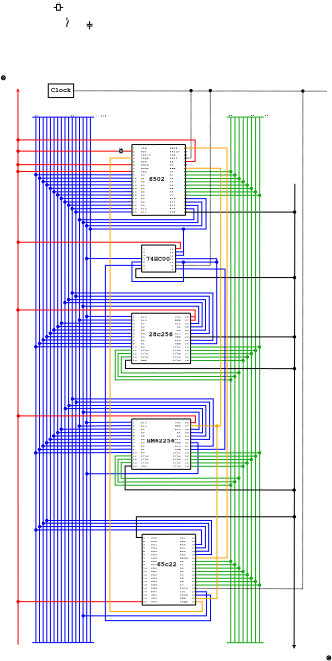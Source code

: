 <?xml version="1.0" encoding="UTF-8"?>
<dia:diagram xmlns:dia="http://www.lysator.liu.se/~alla/dia/">
  <dia:layer name="Background" visible="true" connectable="true" active="true">
    <dia:object type="Standard - Line" version="0" id="O0">
      <dia:attribute name="obj_pos">
        <dia:point val="16.021,-5.017"/>
      </dia:attribute>
      <dia:attribute name="obj_bb">
        <dia:rectangle val="2.958,-5.067;16.071,-4.967"/>
      </dia:attribute>
      <dia:attribute name="conn_endpoints">
        <dia:point val="16.021,-5.017"/>
        <dia:point val="3.008,-5.017"/>
      </dia:attribute>
      <dia:attribute name="numcp">
        <dia:int val="16"/>
      </dia:attribute>
      <dia:attribute name="line_color">
        <dia:color val="#0000ffff"/>
      </dia:attribute>
    </dia:object>
    <dia:object type="Standard - Line" version="0" id="O1">
      <dia:attribute name="obj_pos">
        <dia:point val="16.008,105.672"/>
      </dia:attribute>
      <dia:attribute name="obj_bb">
        <dia:rectangle val="2.958,105.622;16.058,105.735"/>
      </dia:attribute>
      <dia:attribute name="conn_endpoints">
        <dia:point val="16.008,105.672"/>
        <dia:point val="3.008,105.685"/>
      </dia:attribute>
      <dia:attribute name="numcp">
        <dia:int val="16"/>
      </dia:attribute>
      <dia:attribute name="line_color">
        <dia:color val="#0000ffff"/>
      </dia:attribute>
    </dia:object>
    <dia:object type="Standard - Line" version="0" id="O2">
      <dia:attribute name="obj_pos">
        <dia:point val="8.366,-5.017"/>
      </dia:attribute>
      <dia:attribute name="obj_bb">
        <dia:rectangle val="8.311,-5.067;8.416,105.729"/>
      </dia:attribute>
      <dia:attribute name="conn_endpoints">
        <dia:point val="8.366,-5.017"/>
        <dia:point val="8.361,105.679"/>
      </dia:attribute>
      <dia:attribute name="numcp">
        <dia:int val="1"/>
      </dia:attribute>
      <dia:attribute name="line_color">
        <dia:color val="#0000ffff"/>
      </dia:attribute>
      <dia:connections>
        <dia:connection handle="0" to="O0" connection="9"/>
        <dia:connection handle="1" to="O1" connection="9"/>
      </dia:connections>
    </dia:object>
    <dia:object type="Standard - Line" version="0" id="O3">
      <dia:attribute name="obj_pos">
        <dia:point val="14.49,-5.017"/>
      </dia:attribute>
      <dia:attribute name="obj_bb">
        <dia:rectangle val="14.429,-5.067;14.54,105.724"/>
      </dia:attribute>
      <dia:attribute name="conn_endpoints">
        <dia:point val="14.49,-5.017"/>
        <dia:point val="14.479,105.674"/>
      </dia:attribute>
      <dia:attribute name="numcp">
        <dia:int val="1"/>
      </dia:attribute>
      <dia:attribute name="line_color">
        <dia:color val="#0000ffff"/>
      </dia:attribute>
      <dia:connections>
        <dia:connection handle="0" to="O0" connection="1"/>
        <dia:connection handle="1" to="O1" connection="1"/>
      </dia:connections>
    </dia:object>
    <dia:object type="Standard - Line" version="0" id="O4">
      <dia:attribute name="obj_pos">
        <dia:point val="3.774,-5.017"/>
      </dia:attribute>
      <dia:attribute name="obj_bb">
        <dia:rectangle val="3.723,-5.067;3.824,105.734"/>
      </dia:attribute>
      <dia:attribute name="conn_endpoints">
        <dia:point val="3.774,-5.017"/>
        <dia:point val="3.773,105.684"/>
      </dia:attribute>
      <dia:attribute name="numcp">
        <dia:int val="1"/>
      </dia:attribute>
      <dia:attribute name="line_color">
        <dia:color val="#0000ffff"/>
      </dia:attribute>
      <dia:connections>
        <dia:connection handle="0" to="O0" connection="15"/>
        <dia:connection handle="1" to="O1" connection="15"/>
      </dia:connections>
    </dia:object>
    <dia:object type="Standard - Line" version="0" id="O5">
      <dia:attribute name="obj_pos">
        <dia:point val="4.539,-5.017"/>
      </dia:attribute>
      <dia:attribute name="obj_bb">
        <dia:rectangle val="4.488,-5.067;4.589,105.733"/>
      </dia:attribute>
      <dia:attribute name="conn_endpoints">
        <dia:point val="4.539,-5.017"/>
        <dia:point val="4.538,105.683"/>
      </dia:attribute>
      <dia:attribute name="numcp">
        <dia:int val="1"/>
      </dia:attribute>
      <dia:attribute name="line_color">
        <dia:color val="#0000ffff"/>
      </dia:attribute>
      <dia:connections>
        <dia:connection handle="0" to="O0" connection="14"/>
        <dia:connection handle="1" to="O1" connection="14"/>
      </dia:connections>
    </dia:object>
    <dia:object type="Standard - Line" version="0" id="O6">
      <dia:attribute name="obj_pos">
        <dia:point val="5.305,-5.017"/>
      </dia:attribute>
      <dia:attribute name="obj_bb">
        <dia:rectangle val="5.252,-5.067;5.355,105.732"/>
      </dia:attribute>
      <dia:attribute name="conn_endpoints">
        <dia:point val="5.305,-5.017"/>
        <dia:point val="5.302,105.682"/>
      </dia:attribute>
      <dia:attribute name="numcp">
        <dia:int val="1"/>
      </dia:attribute>
      <dia:attribute name="line_color">
        <dia:color val="#0000ffff"/>
      </dia:attribute>
      <dia:connections>
        <dia:connection handle="0" to="O0" connection="13"/>
        <dia:connection handle="1" to="O1" connection="13"/>
      </dia:connections>
    </dia:object>
    <dia:object type="Standard - Line" version="0" id="O7">
      <dia:attribute name="obj_pos">
        <dia:point val="6.067,105.682"/>
      </dia:attribute>
      <dia:attribute name="obj_bb">
        <dia:rectangle val="6.017,-5.067;6.12,105.732"/>
      </dia:attribute>
      <dia:attribute name="conn_endpoints">
        <dia:point val="6.067,105.682"/>
        <dia:point val="6.07,-5.017"/>
      </dia:attribute>
      <dia:attribute name="numcp">
        <dia:int val="1"/>
      </dia:attribute>
      <dia:attribute name="line_color">
        <dia:color val="#0000ffff"/>
      </dia:attribute>
      <dia:connections>
        <dia:connection handle="0" to="O1" connection="12"/>
        <dia:connection handle="1" to="O0" connection="12"/>
      </dia:connections>
    </dia:object>
    <dia:object type="Standard - Line" version="0" id="O8">
      <dia:attribute name="obj_pos">
        <dia:point val="6.835,-5.017"/>
      </dia:attribute>
      <dia:attribute name="obj_bb">
        <dia:rectangle val="6.782,-5.067;6.885,105.731"/>
      </dia:attribute>
      <dia:attribute name="conn_endpoints">
        <dia:point val="6.835,-5.017"/>
        <dia:point val="6.832,105.681"/>
      </dia:attribute>
      <dia:attribute name="numcp">
        <dia:int val="1"/>
      </dia:attribute>
      <dia:attribute name="line_color">
        <dia:color val="#0000ffff"/>
      </dia:attribute>
      <dia:connections>
        <dia:connection handle="0" to="O0" connection="11"/>
        <dia:connection handle="1" to="O1" connection="11"/>
      </dia:connections>
    </dia:object>
    <dia:object type="Standard - Line" version="0" id="O9">
      <dia:attribute name="obj_pos">
        <dia:point val="7.601,-5.017"/>
      </dia:attribute>
      <dia:attribute name="obj_bb">
        <dia:rectangle val="7.546,-5.067;7.651,105.73"/>
      </dia:attribute>
      <dia:attribute name="conn_endpoints">
        <dia:point val="7.601,-5.017"/>
        <dia:point val="7.596,105.68"/>
      </dia:attribute>
      <dia:attribute name="numcp">
        <dia:int val="1"/>
      </dia:attribute>
      <dia:attribute name="line_color">
        <dia:color val="#0000ffff"/>
      </dia:attribute>
      <dia:connections>
        <dia:connection handle="0" to="O0" connection="10"/>
        <dia:connection handle="1" to="O1" connection="10"/>
      </dia:connections>
    </dia:object>
    <dia:object type="Standard - Line" version="0" id="O10">
      <dia:attribute name="obj_pos">
        <dia:point val="10.655,105.677"/>
      </dia:attribute>
      <dia:attribute name="obj_bb">
        <dia:rectangle val="10.605,-5.067;10.713,105.727"/>
      </dia:attribute>
      <dia:attribute name="conn_endpoints">
        <dia:point val="10.655,105.677"/>
        <dia:point val="10.663,-5.017"/>
      </dia:attribute>
      <dia:attribute name="numcp">
        <dia:int val="1"/>
      </dia:attribute>
      <dia:attribute name="line_color">
        <dia:color val="#0000ffff"/>
      </dia:attribute>
      <dia:connections>
        <dia:connection handle="0" to="O1" connection="6"/>
        <dia:connection handle="1" to="O0" connection="6"/>
      </dia:connections>
    </dia:object>
    <dia:object type="Standard - Line" version="0" id="O11">
      <dia:attribute name="obj_pos">
        <dia:point val="12.959,-5.017"/>
      </dia:attribute>
      <dia:attribute name="obj_bb">
        <dia:rectangle val="12.899,-5.067;13.009,105.725"/>
      </dia:attribute>
      <dia:attribute name="conn_endpoints">
        <dia:point val="12.959,-5.017"/>
        <dia:point val="12.949,105.675"/>
      </dia:attribute>
      <dia:attribute name="numcp">
        <dia:int val="1"/>
      </dia:attribute>
      <dia:attribute name="line_color">
        <dia:color val="#0000ffff"/>
      </dia:attribute>
      <dia:connections>
        <dia:connection handle="0" to="O0" connection="3"/>
        <dia:connection handle="1" to="O1" connection="3"/>
      </dia:connections>
    </dia:object>
    <dia:object type="Standard - Line" version="0" id="O12">
      <dia:attribute name="obj_pos">
        <dia:point val="11.428,-5.017"/>
      </dia:attribute>
      <dia:attribute name="obj_bb">
        <dia:rectangle val="11.37,-5.067;11.478,105.727"/>
      </dia:attribute>
      <dia:attribute name="conn_endpoints">
        <dia:point val="11.428,-5.017"/>
        <dia:point val="11.42,105.677"/>
      </dia:attribute>
      <dia:attribute name="numcp">
        <dia:int val="1"/>
      </dia:attribute>
      <dia:attribute name="line_color">
        <dia:color val="#0000ffff"/>
      </dia:attribute>
      <dia:connections>
        <dia:connection handle="0" to="O0" connection="5"/>
        <dia:connection handle="1" to="O1" connection="5"/>
      </dia:connections>
    </dia:object>
    <dia:object type="Standard - Line" version="0" id="O13">
      <dia:attribute name="obj_pos">
        <dia:point val="9.897,-5.017"/>
      </dia:attribute>
      <dia:attribute name="obj_bb">
        <dia:rectangle val="9.841,-5.067;9.947,105.728"/>
      </dia:attribute>
      <dia:attribute name="conn_endpoints">
        <dia:point val="9.897,-5.017"/>
        <dia:point val="9.891,105.678"/>
      </dia:attribute>
      <dia:attribute name="numcp">
        <dia:int val="1"/>
      </dia:attribute>
      <dia:attribute name="line_color">
        <dia:color val="#0000ffff"/>
      </dia:attribute>
      <dia:connections>
        <dia:connection handle="0" to="O0" connection="7"/>
        <dia:connection handle="1" to="O1" connection="7"/>
      </dia:connections>
    </dia:object>
    <dia:object type="Standard - Line" version="0" id="O14">
      <dia:attribute name="obj_pos">
        <dia:point val="9.126,105.679"/>
      </dia:attribute>
      <dia:attribute name="obj_bb">
        <dia:rectangle val="9.076,-5.067;9.182,105.729"/>
      </dia:attribute>
      <dia:attribute name="conn_endpoints">
        <dia:point val="9.126,105.679"/>
        <dia:point val="9.132,-5.017"/>
      </dia:attribute>
      <dia:attribute name="numcp">
        <dia:int val="1"/>
      </dia:attribute>
      <dia:attribute name="line_color">
        <dia:color val="#0000ffff"/>
      </dia:attribute>
      <dia:connections>
        <dia:connection handle="0" to="O1" connection="8"/>
        <dia:connection handle="1" to="O0" connection="8"/>
      </dia:connections>
    </dia:object>
    <dia:object type="Standard - Line" version="0" id="O15">
      <dia:attribute name="obj_pos">
        <dia:point val="13.724,-5.017"/>
      </dia:attribute>
      <dia:attribute name="obj_bb">
        <dia:rectangle val="13.664,-5.067;13.774,105.724"/>
      </dia:attribute>
      <dia:attribute name="conn_endpoints">
        <dia:point val="13.724,-5.017"/>
        <dia:point val="13.714,105.674"/>
      </dia:attribute>
      <dia:attribute name="numcp">
        <dia:int val="1"/>
      </dia:attribute>
      <dia:attribute name="line_color">
        <dia:color val="#0000ffff"/>
      </dia:attribute>
      <dia:connections>
        <dia:connection handle="0" to="O0" connection="2"/>
        <dia:connection handle="1" to="O1" connection="2"/>
      </dia:connections>
    </dia:object>
    <dia:object type="Standard - Line" version="0" id="O16">
      <dia:attribute name="obj_pos">
        <dia:point val="15.255,-5.017"/>
      </dia:attribute>
      <dia:attribute name="obj_bb">
        <dia:rectangle val="15.194,-5.067;15.305,105.723"/>
      </dia:attribute>
      <dia:attribute name="conn_endpoints">
        <dia:point val="15.255,-5.017"/>
        <dia:point val="15.243,105.673"/>
      </dia:attribute>
      <dia:attribute name="numcp">
        <dia:int val="1"/>
      </dia:attribute>
      <dia:attribute name="line_color">
        <dia:color val="#0000ffff"/>
      </dia:attribute>
      <dia:connections>
        <dia:connection handle="0" to="O0" connection="0"/>
        <dia:connection handle="1" to="O1" connection="0"/>
      </dia:connections>
    </dia:object>
    <dia:object type="Standard - Line" version="0" id="O17">
      <dia:attribute name="obj_pos">
        <dia:point val="12.194,-5.017"/>
      </dia:attribute>
      <dia:attribute name="obj_bb">
        <dia:rectangle val="12.135,-5.067;12.243,105.726"/>
      </dia:attribute>
      <dia:attribute name="conn_endpoints">
        <dia:point val="12.194,-5.017"/>
        <dia:point val="12.185,105.676"/>
      </dia:attribute>
      <dia:attribute name="numcp">
        <dia:int val="1"/>
      </dia:attribute>
      <dia:attribute name="line_color">
        <dia:color val="#0000ffff"/>
      </dia:attribute>
      <dia:connections>
        <dia:connection handle="0" to="O0" connection="4"/>
        <dia:connection handle="1" to="O1" connection="4"/>
      </dia:connections>
    </dia:object>
    <dia:object type="Standard - Text" version="1" id="O18">
      <dia:attribute name="obj_pos">
        <dia:point val="3.548,-5.198"/>
      </dia:attribute>
      <dia:attribute name="obj_bb">
        <dia:rectangle val="3.548,-5.649;15.698,-5.085"/>
      </dia:attribute>
      <dia:attribute name="text">
        <dia:composite type="text">
          <dia:attribute name="string">
            <dia:string>#A0                A8             A15#</dia:string>
          </dia:attribute>
          <dia:attribute name="font">
            <dia:font family="FreeMono" style="80" name="Courier"/>
          </dia:attribute>
          <dia:attribute name="height">
            <dia:real val="0.706"/>
          </dia:attribute>
          <dia:attribute name="pos">
            <dia:point val="3.548,-5.198"/>
          </dia:attribute>
          <dia:attribute name="color">
            <dia:color val="#000000ff"/>
          </dia:attribute>
          <dia:attribute name="alignment">
            <dia:enum val="0"/>
          </dia:attribute>
        </dia:composite>
      </dia:attribute>
      <dia:attribute name="valign">
        <dia:enum val="3"/>
      </dia:attribute>
    </dia:object>
    <dia:object type="Standard - Line" version="0" id="O19">
      <dia:attribute name="obj_pos">
        <dia:point val="24.015,7.133"/>
      </dia:attribute>
      <dia:attribute name="obj_bb">
        <dia:rectangle val="3.429,6.795;24.065,7.437"/>
      </dia:attribute>
      <dia:attribute name="conn_endpoints">
        <dia:point val="24.015,7.133"/>
        <dia:point val="3.499,7.116"/>
      </dia:attribute>
      <dia:attribute name="numcp">
        <dia:int val="1"/>
      </dia:attribute>
      <dia:attribute name="line_color">
        <dia:color val="#0000ffff"/>
      </dia:attribute>
      <dia:attribute name="end_arrow">
        <dia:enum val="8"/>
      </dia:attribute>
      <dia:attribute name="end_arrow_length">
        <dia:real val="0.5"/>
      </dia:attribute>
      <dia:attribute name="end_arrow_width">
        <dia:real val="0.5"/>
      </dia:attribute>
      <dia:connections>
        <dia:connection handle="0" to="O60" connection="11"/>
      </dia:connections>
    </dia:object>
    <dia:object type="Standard - Line" version="0" id="O20">
      <dia:attribute name="obj_pos">
        <dia:point val="24.016,7.845"/>
      </dia:attribute>
      <dia:attribute name="obj_bb">
        <dia:rectangle val="4.223,7.512;24.066,8.153"/>
      </dia:attribute>
      <dia:attribute name="conn_endpoints">
        <dia:point val="24.016,7.845"/>
        <dia:point val="4.293,7.833"/>
      </dia:attribute>
      <dia:attribute name="numcp">
        <dia:int val="1"/>
      </dia:attribute>
      <dia:attribute name="line_color">
        <dia:color val="#0000ffff"/>
      </dia:attribute>
      <dia:attribute name="end_arrow">
        <dia:enum val="8"/>
      </dia:attribute>
      <dia:attribute name="end_arrow_length">
        <dia:real val="0.5"/>
      </dia:attribute>
      <dia:attribute name="end_arrow_width">
        <dia:real val="0.5"/>
      </dia:attribute>
      <dia:connections>
        <dia:connection handle="0" to="O60" connection="10"/>
      </dia:connections>
    </dia:object>
    <dia:object type="Standard - Line" version="0" id="O21">
      <dia:attribute name="obj_pos">
        <dia:point val="24.017,8.556"/>
      </dia:attribute>
      <dia:attribute name="obj_bb">
        <dia:rectangle val="4.973,8.245;24.067,8.886"/>
      </dia:attribute>
      <dia:attribute name="conn_endpoints">
        <dia:point val="24.017,8.556"/>
        <dia:point val="5.043,8.566"/>
      </dia:attribute>
      <dia:attribute name="numcp">
        <dia:int val="1"/>
      </dia:attribute>
      <dia:attribute name="line_color">
        <dia:color val="#0000ffff"/>
      </dia:attribute>
      <dia:attribute name="end_arrow">
        <dia:enum val="8"/>
      </dia:attribute>
      <dia:attribute name="end_arrow_length">
        <dia:real val="0.5"/>
      </dia:attribute>
      <dia:attribute name="end_arrow_width">
        <dia:real val="0.5"/>
      </dia:attribute>
      <dia:connections>
        <dia:connection handle="0" to="O60" connection="9"/>
      </dia:connections>
    </dia:object>
    <dia:object type="Standard - Line" version="0" id="O22">
      <dia:attribute name="obj_pos">
        <dia:point val="24.018,9.268"/>
      </dia:attribute>
      <dia:attribute name="obj_bb">
        <dia:rectangle val="5.773,8.929;24.068,9.57"/>
      </dia:attribute>
      <dia:attribute name="conn_endpoints">
        <dia:point val="24.018,9.268"/>
        <dia:point val="5.843,9.249"/>
      </dia:attribute>
      <dia:attribute name="numcp">
        <dia:int val="1"/>
      </dia:attribute>
      <dia:attribute name="line_color">
        <dia:color val="#0000ffff"/>
      </dia:attribute>
      <dia:attribute name="end_arrow">
        <dia:enum val="8"/>
      </dia:attribute>
      <dia:attribute name="end_arrow_length">
        <dia:real val="0.5"/>
      </dia:attribute>
      <dia:attribute name="end_arrow_width">
        <dia:real val="0.5"/>
      </dia:attribute>
      <dia:connections>
        <dia:connection handle="0" to="O60" connection="8"/>
      </dia:connections>
    </dia:object>
    <dia:object type="Standard - Line" version="0" id="O23">
      <dia:attribute name="obj_pos">
        <dia:point val="24.019,9.98"/>
      </dia:attribute>
      <dia:attribute name="obj_bb">
        <dia:rectangle val="6.506,9.662;24.069,10.303"/>
      </dia:attribute>
      <dia:attribute name="conn_endpoints">
        <dia:point val="24.019,9.98"/>
        <dia:point val="6.577,9.983"/>
      </dia:attribute>
      <dia:attribute name="numcp">
        <dia:int val="1"/>
      </dia:attribute>
      <dia:attribute name="line_color">
        <dia:color val="#0000ffff"/>
      </dia:attribute>
      <dia:attribute name="end_arrow">
        <dia:enum val="8"/>
      </dia:attribute>
      <dia:attribute name="end_arrow_length">
        <dia:real val="0.5"/>
      </dia:attribute>
      <dia:attribute name="end_arrow_width">
        <dia:real val="0.5"/>
      </dia:attribute>
      <dia:connections>
        <dia:connection handle="0" to="O60" connection="7"/>
      </dia:connections>
    </dia:object>
    <dia:object type="Standard - Line" version="0" id="O24">
      <dia:attribute name="obj_pos">
        <dia:point val="24.02,10.692"/>
      </dia:attribute>
      <dia:attribute name="obj_bb">
        <dia:rectangle val="7.256,10.395;24.07,11.036"/>
      </dia:attribute>
      <dia:attribute name="conn_endpoints">
        <dia:point val="24.02,10.692"/>
        <dia:point val="7.327,10.716"/>
      </dia:attribute>
      <dia:attribute name="numcp">
        <dia:int val="1"/>
      </dia:attribute>
      <dia:attribute name="line_color">
        <dia:color val="#0000ffff"/>
      </dia:attribute>
      <dia:attribute name="end_arrow">
        <dia:enum val="8"/>
      </dia:attribute>
      <dia:attribute name="end_arrow_length">
        <dia:real val="0.5"/>
      </dia:attribute>
      <dia:attribute name="end_arrow_width">
        <dia:real val="0.5"/>
      </dia:attribute>
      <dia:connections>
        <dia:connection handle="0" to="O60" connection="6"/>
      </dia:connections>
    </dia:object>
    <dia:object type="Standard - Line" version="0" id="O25">
      <dia:attribute name="obj_pos">
        <dia:point val="24.021,11.404"/>
      </dia:attribute>
      <dia:attribute name="obj_bb">
        <dia:rectangle val="8.023,11.046;24.072,11.687"/>
      </dia:attribute>
      <dia:attribute name="conn_endpoints">
        <dia:point val="24.021,11.404"/>
        <dia:point val="8.093,11.366"/>
      </dia:attribute>
      <dia:attribute name="numcp">
        <dia:int val="1"/>
      </dia:attribute>
      <dia:attribute name="line_color">
        <dia:color val="#0000ffff"/>
      </dia:attribute>
      <dia:attribute name="end_arrow">
        <dia:enum val="8"/>
      </dia:attribute>
      <dia:attribute name="end_arrow_length">
        <dia:real val="0.5"/>
      </dia:attribute>
      <dia:attribute name="end_arrow_width">
        <dia:real val="0.5"/>
      </dia:attribute>
      <dia:connections>
        <dia:connection handle="0" to="O60" connection="5"/>
      </dia:connections>
    </dia:object>
    <dia:object type="Standard - Line" version="0" id="O26">
      <dia:attribute name="obj_pos">
        <dia:point val="24.023,12.116"/>
      </dia:attribute>
      <dia:attribute name="obj_bb">
        <dia:rectangle val="8.789,11.779;24.073,12.42"/>
      </dia:attribute>
      <dia:attribute name="conn_endpoints">
        <dia:point val="24.023,12.116"/>
        <dia:point val="8.86,12.099"/>
      </dia:attribute>
      <dia:attribute name="numcp">
        <dia:int val="1"/>
      </dia:attribute>
      <dia:attribute name="line_color">
        <dia:color val="#0000ffff"/>
      </dia:attribute>
      <dia:attribute name="end_arrow">
        <dia:enum val="8"/>
      </dia:attribute>
      <dia:attribute name="end_arrow_length">
        <dia:real val="0.5"/>
      </dia:attribute>
      <dia:attribute name="end_arrow_width">
        <dia:real val="0.5"/>
      </dia:attribute>
      <dia:connections>
        <dia:connection handle="0" to="O60" connection="4"/>
      </dia:connections>
    </dia:object>
    <dia:object type="Standard - Line" version="0" id="O27">
      <dia:attribute name="obj_pos">
        <dia:point val="24.024,12.828"/>
      </dia:attribute>
      <dia:attribute name="obj_bb">
        <dia:rectangle val="9.573,12.528;24.074,13.169"/>
      </dia:attribute>
      <dia:attribute name="conn_endpoints">
        <dia:point val="24.024,12.828"/>
        <dia:point val="9.643,12.849"/>
      </dia:attribute>
      <dia:attribute name="numcp">
        <dia:int val="1"/>
      </dia:attribute>
      <dia:attribute name="line_color">
        <dia:color val="#0000ffff"/>
      </dia:attribute>
      <dia:attribute name="end_arrow">
        <dia:enum val="8"/>
      </dia:attribute>
      <dia:attribute name="end_arrow_length">
        <dia:real val="0.5"/>
      </dia:attribute>
      <dia:attribute name="end_arrow_width">
        <dia:real val="0.5"/>
      </dia:attribute>
      <dia:connections>
        <dia:connection handle="0" to="O60" connection="3"/>
      </dia:connections>
    </dia:object>
    <dia:object type="Standard - Line" version="0" id="O28">
      <dia:attribute name="obj_pos">
        <dia:point val="24.025,13.539"/>
      </dia:attribute>
      <dia:attribute name="obj_bb">
        <dia:rectangle val="10.356,13.212;24.075,13.853"/>
      </dia:attribute>
      <dia:attribute name="conn_endpoints">
        <dia:point val="24.025,13.539"/>
        <dia:point val="10.427,13.533"/>
      </dia:attribute>
      <dia:attribute name="numcp">
        <dia:int val="1"/>
      </dia:attribute>
      <dia:attribute name="line_color">
        <dia:color val="#0000ffff"/>
      </dia:attribute>
      <dia:attribute name="end_arrow">
        <dia:enum val="8"/>
      </dia:attribute>
      <dia:attribute name="end_arrow_length">
        <dia:real val="0.5"/>
      </dia:attribute>
      <dia:attribute name="end_arrow_width">
        <dia:real val="0.5"/>
      </dia:attribute>
      <dia:connections>
        <dia:connection handle="0" to="O60" connection="2"/>
      </dia:connections>
    </dia:object>
    <dia:object type="Standard - Line" version="0" id="O29">
      <dia:attribute name="obj_pos">
        <dia:point val="24.026,14.251"/>
      </dia:attribute>
      <dia:attribute name="obj_bb">
        <dia:rectangle val="11.073,13.945;24.076,14.586"/>
      </dia:attribute>
      <dia:attribute name="conn_endpoints">
        <dia:point val="24.026,14.251"/>
        <dia:point val="11.143,14.266"/>
      </dia:attribute>
      <dia:attribute name="numcp">
        <dia:int val="1"/>
      </dia:attribute>
      <dia:attribute name="line_color">
        <dia:color val="#0000ffff"/>
      </dia:attribute>
      <dia:attribute name="end_arrow">
        <dia:enum val="8"/>
      </dia:attribute>
      <dia:attribute name="end_arrow_length">
        <dia:real val="0.5"/>
      </dia:attribute>
      <dia:attribute name="end_arrow_width">
        <dia:real val="0.5"/>
      </dia:attribute>
      <dia:connections>
        <dia:connection handle="0" to="O60" connection="1"/>
      </dia:connections>
    </dia:object>
    <dia:object type="Standard - Line" version="0" id="O30">
      <dia:attribute name="obj_pos">
        <dia:point val="24.027,14.963"/>
      </dia:attribute>
      <dia:attribute name="obj_bb">
        <dia:rectangle val="11.889,14.645;24.077,15.287"/>
      </dia:attribute>
      <dia:attribute name="conn_endpoints">
        <dia:point val="24.027,14.963"/>
        <dia:point val="11.96,14.966"/>
      </dia:attribute>
      <dia:attribute name="numcp">
        <dia:int val="1"/>
      </dia:attribute>
      <dia:attribute name="line_color">
        <dia:color val="#0000ffff"/>
      </dia:attribute>
      <dia:attribute name="end_arrow">
        <dia:enum val="8"/>
      </dia:attribute>
      <dia:attribute name="end_arrow_length">
        <dia:real val="0.5"/>
      </dia:attribute>
      <dia:attribute name="end_arrow_width">
        <dia:real val="0.5"/>
      </dia:attribute>
      <dia:connections>
        <dia:connection handle="0" to="O60" connection="0"/>
      </dia:connections>
    </dia:object>
    <dia:object type="Standard - PolyLine" version="0" id="O31">
      <dia:attribute name="obj_pos">
        <dia:point val="35.275,14.287"/>
      </dia:attribute>
      <dia:attribute name="obj_bb">
        <dia:rectangle val="12.613,14.234;37.103,16.91"/>
      </dia:attribute>
      <dia:attribute name="poly_points">
        <dia:point val="35.275,14.287"/>
        <dia:point val="37.048,14.284"/>
        <dia:point val="37.053,16.588"/>
        <dia:point val="12.684,16.589"/>
      </dia:attribute>
      <dia:attribute name="line_color">
        <dia:color val="#0000ffff"/>
      </dia:attribute>
      <dia:attribute name="end_arrow">
        <dia:enum val="8"/>
      </dia:attribute>
      <dia:attribute name="end_arrow_length">
        <dia:real val="0.5"/>
      </dia:attribute>
      <dia:attribute name="end_arrow_width">
        <dia:real val="0.5"/>
      </dia:attribute>
      <dia:connections>
        <dia:connection handle="0" to="O61" connection="18"/>
      </dia:connections>
    </dia:object>
    <dia:object type="Standard - PolyLine" version="0" id="O32">
      <dia:attribute name="obj_pos">
        <dia:point val="35.275,13.575"/>
      </dia:attribute>
      <dia:attribute name="obj_bb">
        <dia:rectangle val="13.422,13.522;37.952,17.475"/>
      </dia:attribute>
      <dia:attribute name="poly_points">
        <dia:point val="35.275,13.575"/>
        <dia:point val="37.902,13.572"/>
        <dia:point val="37.902,17.189"/>
        <dia:point val="13.493,17.154"/>
      </dia:attribute>
      <dia:attribute name="line_color">
        <dia:color val="#0000ffff"/>
      </dia:attribute>
      <dia:attribute name="end_arrow">
        <dia:enum val="8"/>
      </dia:attribute>
      <dia:attribute name="end_arrow_length">
        <dia:real val="0.5"/>
      </dia:attribute>
      <dia:attribute name="end_arrow_width">
        <dia:real val="0.5"/>
      </dia:attribute>
      <dia:connections>
        <dia:connection handle="0" to="O61" connection="17"/>
      </dia:connections>
    </dia:object>
    <dia:object type="Standard - PolyLine" version="0" id="O33">
      <dia:attribute name="obj_pos">
        <dia:point val="35.275,12.863"/>
      </dia:attribute>
      <dia:attribute name="obj_bb">
        <dia:rectangle val="14.155,12.812;38.781,18.185"/>
      </dia:attribute>
      <dia:attribute name="poly_points">
        <dia:point val="35.275,12.863"/>
        <dia:point val="38.73,12.862"/>
        <dia:point val="38.72,17.867"/>
        <dia:point val="14.226,17.864"/>
      </dia:attribute>
      <dia:attribute name="line_color">
        <dia:color val="#0000ffff"/>
      </dia:attribute>
      <dia:attribute name="end_arrow">
        <dia:enum val="8"/>
      </dia:attribute>
      <dia:attribute name="end_arrow_length">
        <dia:real val="0.5"/>
      </dia:attribute>
      <dia:attribute name="end_arrow_width">
        <dia:real val="0.5"/>
      </dia:attribute>
      <dia:connections>
        <dia:connection handle="0" to="O61" connection="16"/>
      </dia:connections>
    </dia:object>
    <dia:object type="Standard - PolyLine" version="0" id="O34">
      <dia:attribute name="obj_pos">
        <dia:point val="35.275,12.151"/>
      </dia:attribute>
      <dia:attribute name="obj_bb">
        <dia:rectangle val="14.911,12.101;39.67,18.872"/>
      </dia:attribute>
      <dia:attribute name="poly_points">
        <dia:point val="35.275,12.151"/>
        <dia:point val="39.612,12.155"/>
        <dia:point val="39.62,18.559"/>
        <dia:point val="14.981,18.551"/>
      </dia:attribute>
      <dia:attribute name="line_color">
        <dia:color val="#0000ffff"/>
      </dia:attribute>
      <dia:attribute name="end_arrow">
        <dia:enum val="8"/>
      </dia:attribute>
      <dia:attribute name="end_arrow_length">
        <dia:real val="0.5"/>
      </dia:attribute>
      <dia:attribute name="end_arrow_width">
        <dia:real val="0.5"/>
      </dia:attribute>
      <dia:connections>
        <dia:connection handle="0" to="O61" connection="15"/>
      </dia:connections>
    </dia:object>
    <dia:object type="Standard - PolyLine" version="0" id="O35">
      <dia:attribute name="obj_pos">
        <dia:point val="58.321,9.025"/>
      </dia:attribute>
      <dia:attribute name="obj_bb">
        <dia:rectangle val="57.841,8.975;58.503,106.938"/>
      </dia:attribute>
      <dia:attribute name="poly_points">
        <dia:point val="58.321,9.025"/>
        <dia:point val="58.171,106.887"/>
      </dia:attribute>
      <dia:attribute name="end_arrow">
        <dia:enum val="12"/>
      </dia:attribute>
      <dia:attribute name="end_arrow_length">
        <dia:real val="0.5"/>
      </dia:attribute>
      <dia:attribute name="end_arrow_width">
        <dia:real val="0.5"/>
      </dia:attribute>
    </dia:object>
    <dia:object type="Standard - PolyLine" version="0" id="O36">
      <dia:attribute name="obj_pos">
        <dia:point val="0.021,106.113"/>
      </dia:attribute>
      <dia:attribute name="obj_bb">
        <dia:rectangle val="-0.336,-11.027;0.326,106.163"/>
      </dia:attribute>
      <dia:attribute name="poly_points">
        <dia:point val="0.021,106.113"/>
        <dia:point val="-0.005,-10.976"/>
      </dia:attribute>
      <dia:attribute name="line_color">
        <dia:color val="#ff0000ff"/>
      </dia:attribute>
      <dia:attribute name="end_arrow">
        <dia:enum val="1"/>
      </dia:attribute>
      <dia:attribute name="end_arrow_length">
        <dia:real val="0.5"/>
      </dia:attribute>
      <dia:attribute name="end_arrow_width">
        <dia:real val="0.5"/>
      </dia:attribute>
    </dia:object>
    <dia:object type="Standard - Line" version="0" id="O37">
      <dia:attribute name="obj_pos">
        <dia:point val="35.275,14.999"/>
      </dia:attribute>
      <dia:attribute name="obj_bb">
        <dia:rectangle val="35.225,14.665;58.592,15.306"/>
      </dia:attribute>
      <dia:attribute name="conn_endpoints">
        <dia:point val="35.275,14.999"/>
        <dia:point val="58.522,14.985"/>
      </dia:attribute>
      <dia:attribute name="numcp">
        <dia:int val="1"/>
      </dia:attribute>
      <dia:attribute name="end_arrow">
        <dia:enum val="8"/>
      </dia:attribute>
      <dia:attribute name="end_arrow_length">
        <dia:real val="0.5"/>
      </dia:attribute>
      <dia:attribute name="end_arrow_width">
        <dia:real val="0.5"/>
      </dia:attribute>
      <dia:connections>
        <dia:connection handle="0" to="O61" connection="19"/>
      </dia:connections>
    </dia:object>
    <dia:object type="Standard - Line" version="0" id="O38">
      <dia:attribute name="obj_pos">
        <dia:point val="24.014,6.421"/>
      </dia:attribute>
      <dia:attribute name="obj_bb">
        <dia:rectangle val="-0.322,6.111;24.064,6.752"/>
      </dia:attribute>
      <dia:attribute name="conn_endpoints">
        <dia:point val="24.014,6.421"/>
        <dia:point val="-0.251,6.432"/>
      </dia:attribute>
      <dia:attribute name="numcp">
        <dia:int val="1"/>
      </dia:attribute>
      <dia:attribute name="line_color">
        <dia:color val="#ff0000ff"/>
      </dia:attribute>
      <dia:attribute name="end_arrow">
        <dia:enum val="8"/>
      </dia:attribute>
      <dia:attribute name="end_arrow_length">
        <dia:real val="0.5"/>
      </dia:attribute>
      <dia:attribute name="end_arrow_width">
        <dia:real val="0.5"/>
      </dia:attribute>
      <dia:connections>
        <dia:connection handle="0" to="O60" connection="12"/>
      </dia:connections>
    </dia:object>
    <dia:group>
      <dia:attribute name="meta">
        <dia:composite type="dict"/>
      </dia:attribute>
      <dia:attribute name="matrix"/>
      <dia:object type="Standard - Line" version="0" id="O39">
        <dia:attribute name="obj_pos">
          <dia:point val="23.946,46.903"/>
        </dia:attribute>
        <dia:attribute name="obj_bb">
          <dia:rectangle val="23.896,36.21;23.996,46.953"/>
        </dia:attribute>
        <dia:attribute name="conn_endpoints">
          <dia:point val="23.946,46.903"/>
          <dia:point val="23.946,36.26"/>
        </dia:attribute>
        <dia:attribute name="numcp">
          <dia:int val="14"/>
        </dia:attribute>
      </dia:object>
      <dia:object type="Standard - Text" version="1" id="O40">
        <dia:attribute name="obj_pos">
          <dia:point val="24.209,37.178"/>
        </dia:attribute>
        <dia:attribute name="obj_bb">
          <dia:rectangle val="24.209,36.727;26.909,46.463"/>
        </dia:attribute>
        <dia:attribute name="text">
          <dia:composite type="text">
            <dia:attribute name="string">
              <dia:string>#1   A14
2   A12
3   A7
4   A6
5   A5
6   A4
7   A3
8   A2
9   A1
10  A0
11  I/O0
12  I/O1
13  I/O2
14  GND#</dia:string>
            </dia:attribute>
            <dia:attribute name="font">
              <dia:font family="FreeMono" style="80" name="Courier"/>
            </dia:attribute>
            <dia:attribute name="height">
              <dia:real val="0.706"/>
            </dia:attribute>
            <dia:attribute name="pos">
              <dia:point val="24.209,37.178"/>
            </dia:attribute>
            <dia:attribute name="color">
              <dia:color val="#000000ff"/>
            </dia:attribute>
            <dia:attribute name="alignment">
              <dia:enum val="0"/>
            </dia:attribute>
          </dia:composite>
        </dia:attribute>
        <dia:attribute name="valign">
          <dia:enum val="3"/>
        </dia:attribute>
      </dia:object>
      <dia:object type="Standard - Text" version="1" id="O41">
        <dia:attribute name="obj_pos">
          <dia:point val="36.024,37.185"/>
        </dia:attribute>
        <dia:attribute name="obj_bb">
          <dia:rectangle val="33.324,36.733;36.024,46.47"/>
        </dia:attribute>
        <dia:attribute name="text">
          <dia:composite type="text">
            <dia:attribute name="string">
              <dia:string>#VCC  28
WEB  27
A13  26
A8  25
A9  24
A11  23
OEB  22
A10  21
CEB  20
I/O7  19
I/O6  18
I/O5  17
I/O4  16
I/O3  15#</dia:string>
            </dia:attribute>
            <dia:attribute name="font">
              <dia:font family="FreeMono" style="80" name="Courier"/>
            </dia:attribute>
            <dia:attribute name="height">
              <dia:real val="0.706"/>
            </dia:attribute>
            <dia:attribute name="pos">
              <dia:point val="36.024,37.185"/>
            </dia:attribute>
            <dia:attribute name="color">
              <dia:color val="#000000ff"/>
            </dia:attribute>
            <dia:attribute name="alignment">
              <dia:enum val="2"/>
            </dia:attribute>
          </dia:composite>
        </dia:attribute>
        <dia:attribute name="valign">
          <dia:enum val="3"/>
        </dia:attribute>
      </dia:object>
      <dia:object type="Standard - Text" version="1" id="O42">
        <dia:attribute name="obj_pos">
          <dia:point val="27.568,41.115"/>
        </dia:attribute>
        <dia:attribute name="obj_bb">
          <dia:rectangle val="27.568,39.986;32.653,41.397"/>
        </dia:attribute>
        <dia:attribute name="text">
          <dia:composite type="text">
            <dia:attribute name="string">
              <dia:string>#28c256#</dia:string>
            </dia:attribute>
            <dia:attribute name="font">
              <dia:font family="FreeMono" style="80" name="Courier"/>
            </dia:attribute>
            <dia:attribute name="height">
              <dia:real val="1.764"/>
            </dia:attribute>
            <dia:attribute name="pos">
              <dia:point val="27.568,41.115"/>
            </dia:attribute>
            <dia:attribute name="color">
              <dia:color val="#000000ff"/>
            </dia:attribute>
            <dia:attribute name="alignment">
              <dia:enum val="0"/>
            </dia:attribute>
          </dia:composite>
        </dia:attribute>
        <dia:attribute name="valign">
          <dia:enum val="3"/>
        </dia:attribute>
      </dia:object>
      <dia:object type="Standard - Line" version="0" id="O43">
        <dia:attribute name="obj_pos">
          <dia:point val="36.361,46.958"/>
        </dia:attribute>
        <dia:attribute name="obj_bb">
          <dia:rectangle val="36.311,36.265;36.411,47.008"/>
        </dia:attribute>
        <dia:attribute name="conn_endpoints">
          <dia:point val="36.361,46.958"/>
          <dia:point val="36.361,36.315"/>
        </dia:attribute>
        <dia:attribute name="numcp">
          <dia:int val="14"/>
        </dia:attribute>
      </dia:object>
      <dia:object type="Standard - Line" version="0" id="O44">
        <dia:attribute name="obj_pos">
          <dia:point val="23.972,36.286"/>
        </dia:attribute>
        <dia:attribute name="obj_bb">
          <dia:rectangle val="23.922,36.236;36.425,36.339"/>
        </dia:attribute>
        <dia:attribute name="conn_endpoints">
          <dia:point val="23.972,36.286"/>
          <dia:point val="36.375,36.289"/>
        </dia:attribute>
        <dia:attribute name="numcp">
          <dia:int val="1"/>
        </dia:attribute>
      </dia:object>
      <dia:object type="Standard - Line" version="0" id="O45">
        <dia:attribute name="obj_pos">
          <dia:point val="23.953,46.903"/>
        </dia:attribute>
        <dia:attribute name="obj_bb">
          <dia:rectangle val="23.903,46.853;36.406,46.956"/>
        </dia:attribute>
        <dia:attribute name="conn_endpoints">
          <dia:point val="23.953,46.903"/>
          <dia:point val="36.356,46.906"/>
        </dia:attribute>
        <dia:attribute name="numcp">
          <dia:int val="1"/>
        </dia:attribute>
      </dia:object>
    </dia:group>
    <dia:object type="Standard - Line" version="0" id="O46">
      <dia:attribute name="obj_pos">
        <dia:point val="43.947,105.705"/>
      </dia:attribute>
      <dia:attribute name="obj_bb">
        <dia:rectangle val="43.897,105.645;51.812,105.755"/>
      </dia:attribute>
      <dia:attribute name="conn_endpoints">
        <dia:point val="43.947,105.705"/>
        <dia:point val="51.762,105.695"/>
      </dia:attribute>
      <dia:attribute name="numcp">
        <dia:int val="8"/>
      </dia:attribute>
      <dia:attribute name="line_color">
        <dia:color val="#17a817ff"/>
      </dia:attribute>
    </dia:object>
    <dia:object type="Standard - Line" version="0" id="O47">
      <dia:attribute name="obj_pos">
        <dia:point val="43.976,-5.024"/>
      </dia:attribute>
      <dia:attribute name="obj_bb">
        <dia:rectangle val="43.926,-5.083;51.841,-4.974"/>
      </dia:attribute>
      <dia:attribute name="conn_endpoints">
        <dia:point val="43.976,-5.024"/>
        <dia:point val="51.791,-5.033"/>
      </dia:attribute>
      <dia:attribute name="numcp">
        <dia:int val="8"/>
      </dia:attribute>
      <dia:attribute name="line_color">
        <dia:color val="#17a817ff"/>
      </dia:attribute>
    </dia:object>
    <dia:object type="Standard - Text" version="1" id="O48">
      <dia:attribute name="obj_pos">
        <dia:point val="44.408,-5.26"/>
      </dia:attribute>
      <dia:attribute name="obj_bb">
        <dia:rectangle val="44.408,-5.711;51.158,-5.147"/>
      </dia:attribute>
      <dia:attribute name="text">
        <dia:composite type="text">
          <dia:attribute name="string">
            <dia:string>#A0         A4     A8#</dia:string>
          </dia:attribute>
          <dia:attribute name="font">
            <dia:font family="FreeMono" style="80" name="Courier"/>
          </dia:attribute>
          <dia:attribute name="height">
            <dia:real val="0.706"/>
          </dia:attribute>
          <dia:attribute name="pos">
            <dia:point val="44.408,-5.26"/>
          </dia:attribute>
          <dia:attribute name="color">
            <dia:color val="#000000ff"/>
          </dia:attribute>
          <dia:attribute name="alignment">
            <dia:enum val="0"/>
          </dia:attribute>
        </dia:composite>
      </dia:attribute>
      <dia:attribute name="valign">
        <dia:enum val="3"/>
      </dia:attribute>
    </dia:object>
    <dia:object type="Standard - Line" version="0" id="O49">
      <dia:attribute name="obj_pos">
        <dia:point val="47.45,-5.028"/>
      </dia:attribute>
      <dia:attribute name="obj_bb">
        <dia:rectangle val="47.37,-5.078;47.499,105.751"/>
      </dia:attribute>
      <dia:attribute name="conn_endpoints">
        <dia:point val="47.45,-5.028"/>
        <dia:point val="47.421,105.701"/>
      </dia:attribute>
      <dia:attribute name="numcp">
        <dia:int val="1"/>
      </dia:attribute>
      <dia:attribute name="line_color">
        <dia:color val="#17a817ff"/>
      </dia:attribute>
      <dia:connections>
        <dia:connection handle="0" to="O47" connection="3"/>
        <dia:connection handle="1" to="O46" connection="3"/>
      </dia:connections>
    </dia:object>
    <dia:object type="Standard - Line" version="0" id="O50">
      <dia:attribute name="obj_pos">
        <dia:point val="44.845,-5.025"/>
      </dia:attribute>
      <dia:attribute name="obj_bb">
        <dia:rectangle val="44.766,-5.075;44.895,105.754"/>
      </dia:attribute>
      <dia:attribute name="conn_endpoints">
        <dia:point val="44.845,-5.025"/>
        <dia:point val="44.816,105.704"/>
      </dia:attribute>
      <dia:attribute name="numcp">
        <dia:int val="1"/>
      </dia:attribute>
      <dia:attribute name="line_color">
        <dia:color val="#17a817ff"/>
      </dia:attribute>
      <dia:connections>
        <dia:connection handle="0" to="O47" connection="0"/>
        <dia:connection handle="1" to="O46" connection="0"/>
      </dia:connections>
    </dia:object>
    <dia:object type="Standard - Line" version="0" id="O51">
      <dia:attribute name="obj_pos">
        <dia:point val="46.581,-5.027"/>
      </dia:attribute>
      <dia:attribute name="obj_bb">
        <dia:rectangle val="46.502,-5.077;46.631,105.752"/>
      </dia:attribute>
      <dia:attribute name="conn_endpoints">
        <dia:point val="46.581,-5.027"/>
        <dia:point val="46.552,105.702"/>
      </dia:attribute>
      <dia:attribute name="numcp">
        <dia:int val="1"/>
      </dia:attribute>
      <dia:attribute name="line_color">
        <dia:color val="#17a817ff"/>
      </dia:attribute>
      <dia:connections>
        <dia:connection handle="0" to="O47" connection="2"/>
        <dia:connection handle="1" to="O46" connection="2"/>
      </dia:connections>
    </dia:object>
    <dia:object type="Standard - Line" version="0" id="O52">
      <dia:attribute name="obj_pos">
        <dia:point val="48.318,-5.029"/>
      </dia:attribute>
      <dia:attribute name="obj_bb">
        <dia:rectangle val="48.239,-5.079;48.368,105.75"/>
      </dia:attribute>
      <dia:attribute name="conn_endpoints">
        <dia:point val="48.318,-5.029"/>
        <dia:point val="48.289,105.7"/>
      </dia:attribute>
      <dia:attribute name="numcp">
        <dia:int val="1"/>
      </dia:attribute>
      <dia:attribute name="line_color">
        <dia:color val="#17a817ff"/>
      </dia:attribute>
      <dia:connections>
        <dia:connection handle="0" to="O47" connection="4"/>
        <dia:connection handle="1" to="O46" connection="4"/>
      </dia:connections>
    </dia:object>
    <dia:object type="Standard - Line" version="0" id="O53">
      <dia:attribute name="obj_pos">
        <dia:point val="49.186,-5.03"/>
      </dia:attribute>
      <dia:attribute name="obj_bb">
        <dia:rectangle val="49.107,-5.08;49.236,105.749"/>
      </dia:attribute>
      <dia:attribute name="conn_endpoints">
        <dia:point val="49.186,-5.03"/>
        <dia:point val="49.157,105.699"/>
      </dia:attribute>
      <dia:attribute name="numcp">
        <dia:int val="1"/>
      </dia:attribute>
      <dia:attribute name="line_color">
        <dia:color val="#17a817ff"/>
      </dia:attribute>
      <dia:connections>
        <dia:connection handle="0" to="O47" connection="5"/>
        <dia:connection handle="1" to="O46" connection="5"/>
      </dia:connections>
    </dia:object>
    <dia:object type="Standard - Line" version="0" id="O54">
      <dia:attribute name="obj_pos">
        <dia:point val="50.923,-5.032"/>
      </dia:attribute>
      <dia:attribute name="obj_bb">
        <dia:rectangle val="50.844,-5.082;50.973,105.747"/>
      </dia:attribute>
      <dia:attribute name="conn_endpoints">
        <dia:point val="50.923,-5.032"/>
        <dia:point val="50.894,105.697"/>
      </dia:attribute>
      <dia:attribute name="numcp">
        <dia:int val="1"/>
      </dia:attribute>
      <dia:attribute name="line_color">
        <dia:color val="#17a817ff"/>
      </dia:attribute>
      <dia:connections>
        <dia:connection handle="0" to="O47" connection="7"/>
        <dia:connection handle="1" to="O46" connection="7"/>
      </dia:connections>
    </dia:object>
    <dia:object type="Standard - Line" version="0" id="O55">
      <dia:attribute name="obj_pos">
        <dia:point val="50.054,-5.031"/>
      </dia:attribute>
      <dia:attribute name="obj_bb">
        <dia:rectangle val="49.975,-5.081;50.104,105.748"/>
      </dia:attribute>
      <dia:attribute name="conn_endpoints">
        <dia:point val="50.054,-5.031"/>
        <dia:point val="50.025,105.698"/>
      </dia:attribute>
      <dia:attribute name="numcp">
        <dia:int val="1"/>
      </dia:attribute>
      <dia:attribute name="line_color">
        <dia:color val="#17a817ff"/>
      </dia:attribute>
      <dia:connections>
        <dia:connection handle="0" to="O47" connection="6"/>
        <dia:connection handle="1" to="O46" connection="6"/>
      </dia:connections>
    </dia:object>
    <dia:object type="Standard - Line" version="0" id="O56">
      <dia:attribute name="obj_pos">
        <dia:point val="45.713,-5.026"/>
      </dia:attribute>
      <dia:attribute name="obj_bb">
        <dia:rectangle val="45.634,-5.076;45.763,105.753"/>
      </dia:attribute>
      <dia:attribute name="conn_endpoints">
        <dia:point val="45.713,-5.026"/>
        <dia:point val="45.684,105.703"/>
      </dia:attribute>
      <dia:attribute name="numcp">
        <dia:int val="1"/>
      </dia:attribute>
      <dia:attribute name="line_color">
        <dia:color val="#17a817ff"/>
      </dia:attribute>
      <dia:connections>
        <dia:connection handle="0" to="O47" connection="1"/>
        <dia:connection handle="1" to="O46" connection="1"/>
      </dia:connections>
    </dia:object>
    <dia:group>
      <dia:attribute name="meta">
        <dia:composite type="dict"/>
      </dia:attribute>
      <dia:attribute name="matrix"/>
      <dia:object type="Standard - Text" version="1" id="O57">
        <dia:attribute name="obj_pos">
          <dia:point val="27.547,8.451"/>
        </dia:attribute>
        <dia:attribute name="obj_bb">
          <dia:rectangle val="27.547,7.322;30.938,8.733"/>
        </dia:attribute>
        <dia:attribute name="text">
          <dia:composite type="text">
            <dia:attribute name="string">
              <dia:string>#6502#</dia:string>
            </dia:attribute>
            <dia:attribute name="font">
              <dia:font family="FreeMono" style="80" name="Courier"/>
            </dia:attribute>
            <dia:attribute name="height">
              <dia:real val="1.764"/>
            </dia:attribute>
            <dia:attribute name="pos">
              <dia:point val="27.547,8.451"/>
            </dia:attribute>
            <dia:attribute name="color">
              <dia:color val="#000000ff"/>
            </dia:attribute>
            <dia:attribute name="alignment">
              <dia:enum val="0"/>
            </dia:attribute>
          </dia:composite>
        </dia:attribute>
        <dia:attribute name="valign">
          <dia:enum val="3"/>
        </dia:attribute>
      </dia:object>
      <dia:object type="Standard - Text" version="1" id="O58">
        <dia:attribute name="obj_pos">
          <dia:point val="24.232,1.652"/>
        </dia:attribute>
        <dia:attribute name="obj_bb">
          <dia:rectangle val="24.232,1.2;27.269,15.17"/>
        </dia:attribute>
        <dia:attribute name="text">
          <dia:composite type="text">
            <dia:attribute name="string">
              <dia:string>#1   VPB
2   RDY
3   PHI1O
4   IRQB
5   MLB
6   NMIB
7   SYNC
8   VDD
9   A0
10  A1
11  A2
12  A3
13  A4
14  A5
15  A6
16  A7
17  A8
18  A9
19  A10
20  A11#</dia:string>
            </dia:attribute>
            <dia:attribute name="font">
              <dia:font family="FreeMono" style="80" name="Courier"/>
            </dia:attribute>
            <dia:attribute name="height">
              <dia:real val="0.706"/>
            </dia:attribute>
            <dia:attribute name="pos">
              <dia:point val="24.232,1.652"/>
            </dia:attribute>
            <dia:attribute name="color">
              <dia:color val="#000000ff"/>
            </dia:attribute>
            <dia:attribute name="alignment">
              <dia:enum val="0"/>
            </dia:attribute>
          </dia:composite>
        </dia:attribute>
        <dia:attribute name="valign">
          <dia:enum val="3"/>
        </dia:attribute>
      </dia:object>
      <dia:object type="Standard - Text" version="1" id="O59">
        <dia:attribute name="obj_pos">
          <dia:point val="31.991,1.65"/>
        </dia:attribute>
        <dia:attribute name="obj_bb">
          <dia:rectangle val="31.991,1.199;35.028,15.874"/>
        </dia:attribute>
        <dia:attribute name="text">
          <dia:composite type="text">
            <dia:attribute name="string">
              <dia:string>#RESB   40
PHI2O  39
SOB    38
PHI2   37
BE     36
NC     35
RWB    34
D0     33
D1     32
D2     31
D3     30
D4     29
D5     28
D6     27
D7     26
A15    25
A14    24
A13    23
A12    22
VSS    21
#</dia:string>
            </dia:attribute>
            <dia:attribute name="font">
              <dia:font family="FreeMono" style="80" name="Courier"/>
            </dia:attribute>
            <dia:attribute name="height">
              <dia:real val="0.706"/>
            </dia:attribute>
            <dia:attribute name="pos">
              <dia:point val="31.991,1.65"/>
            </dia:attribute>
            <dia:attribute name="color">
              <dia:color val="#000000ff"/>
            </dia:attribute>
            <dia:attribute name="alignment">
              <dia:enum val="0"/>
            </dia:attribute>
          </dia:composite>
        </dia:attribute>
        <dia:attribute name="valign">
          <dia:enum val="3"/>
        </dia:attribute>
      </dia:object>
      <dia:group>
        <dia:attribute name="meta">
          <dia:composite type="dict"/>
        </dia:attribute>
        <dia:attribute name="matrix"/>
        <dia:object type="Standard - Line" version="0" id="O60">
          <dia:attribute name="obj_pos">
            <dia:point val="24.028,15.675"/>
          </dia:attribute>
          <dia:attribute name="obj_bb">
            <dia:rectangle val="23.954,0.676;24.078,15.725"/>
          </dia:attribute>
          <dia:attribute name="conn_endpoints">
            <dia:point val="24.028,15.675"/>
            <dia:point val="24.005,0.726"/>
          </dia:attribute>
          <dia:attribute name="numcp">
            <dia:int val="20"/>
          </dia:attribute>
        </dia:object>
        <dia:object type="Standard - Line" version="0" id="O61">
          <dia:attribute name="obj_pos">
            <dia:point val="35.275,0.762"/>
          </dia:attribute>
          <dia:attribute name="obj_bb">
            <dia:rectangle val="35.225,0.712;35.325,15.76"/>
          </dia:attribute>
          <dia:attribute name="conn_endpoints">
            <dia:point val="35.275,0.762"/>
            <dia:point val="35.275,15.71"/>
          </dia:attribute>
          <dia:attribute name="numcp">
            <dia:int val="20"/>
          </dia:attribute>
        </dia:object>
        <dia:object type="Standard - Line" version="0" id="O62">
          <dia:attribute name="obj_pos">
            <dia:point val="24.005,0.762"/>
          </dia:attribute>
          <dia:attribute name="obj_bb">
            <dia:rectangle val="23.954,0.688;35.325,0.812"/>
          </dia:attribute>
          <dia:attribute name="conn_endpoints">
            <dia:point val="24.005,0.762"/>
            <dia:point val="35.275,0.738"/>
          </dia:attribute>
          <dia:attribute name="numcp">
            <dia:int val="1"/>
          </dia:attribute>
        </dia:object>
        <dia:object type="Standard - Line" version="0" id="O63">
          <dia:attribute name="obj_pos">
            <dia:point val="24.012,15.675"/>
          </dia:attribute>
          <dia:attribute name="obj_bb">
            <dia:rectangle val="23.962,15.601;35.333,15.725"/>
          </dia:attribute>
          <dia:attribute name="conn_endpoints">
            <dia:point val="24.012,15.675"/>
            <dia:point val="35.283,15.651"/>
          </dia:attribute>
          <dia:attribute name="numcp">
            <dia:int val="1"/>
          </dia:attribute>
        </dia:object>
      </dia:group>
    </dia:group>
    <dia:object type="Standard - Line" version="0" id="O64">
      <dia:attribute name="obj_pos">
        <dia:point val="35.275,6.457"/>
      </dia:attribute>
      <dia:attribute name="obj_bb">
        <dia:rectangle val="35.225,6.137;45.152,6.778"/>
      </dia:attribute>
      <dia:attribute name="conn_endpoints">
        <dia:point val="35.275,6.457"/>
        <dia:point val="45.081,6.457"/>
      </dia:attribute>
      <dia:attribute name="numcp">
        <dia:int val="1"/>
      </dia:attribute>
      <dia:attribute name="line_color">
        <dia:color val="#17a817ff"/>
      </dia:attribute>
      <dia:attribute name="end_arrow">
        <dia:enum val="8"/>
      </dia:attribute>
      <dia:attribute name="end_arrow_length">
        <dia:real val="0.5"/>
      </dia:attribute>
      <dia:attribute name="end_arrow_width">
        <dia:real val="0.5"/>
      </dia:attribute>
      <dia:connections>
        <dia:connection handle="0" to="O61" connection="7"/>
      </dia:connections>
    </dia:object>
    <dia:object type="Standard - Line" version="0" id="O65">
      <dia:attribute name="obj_pos">
        <dia:point val="35.275,7.168"/>
      </dia:attribute>
      <dia:attribute name="obj_bb">
        <dia:rectangle val="35.225,6.847;46.023,7.488"/>
      </dia:attribute>
      <dia:attribute name="conn_endpoints">
        <dia:point val="35.275,7.168"/>
        <dia:point val="45.953,7.168"/>
      </dia:attribute>
      <dia:attribute name="numcp">
        <dia:int val="1"/>
      </dia:attribute>
      <dia:attribute name="line_color">
        <dia:color val="#17a817ff"/>
      </dia:attribute>
      <dia:attribute name="end_arrow">
        <dia:enum val="8"/>
      </dia:attribute>
      <dia:attribute name="end_arrow_length">
        <dia:real val="0.5"/>
      </dia:attribute>
      <dia:attribute name="end_arrow_width">
        <dia:real val="0.5"/>
      </dia:attribute>
      <dia:connections>
        <dia:connection handle="0" to="O61" connection="8"/>
      </dia:connections>
    </dia:object>
    <dia:object type="Standard - Line" version="0" id="O66">
      <dia:attribute name="obj_pos">
        <dia:point val="35.265,7.921"/>
      </dia:attribute>
      <dia:attribute name="obj_bb">
        <dia:rectangle val="35.215,7.6;46.906,8.242"/>
      </dia:attribute>
      <dia:attribute name="conn_endpoints">
        <dia:point val="35.265,7.921"/>
        <dia:point val="46.835,7.921"/>
      </dia:attribute>
      <dia:attribute name="numcp">
        <dia:int val="1"/>
      </dia:attribute>
      <dia:attribute name="line_color">
        <dia:color val="#17a817ff"/>
      </dia:attribute>
      <dia:attribute name="end_arrow">
        <dia:enum val="8"/>
      </dia:attribute>
      <dia:attribute name="end_arrow_length">
        <dia:real val="0.5"/>
      </dia:attribute>
      <dia:attribute name="end_arrow_width">
        <dia:real val="0.5"/>
      </dia:attribute>
    </dia:object>
    <dia:object type="Standard - Line" version="0" id="O67">
      <dia:attribute name="obj_pos">
        <dia:point val="35.275,8.592"/>
      </dia:attribute>
      <dia:attribute name="obj_bb">
        <dia:rectangle val="35.225,8.268;47.779,8.909"/>
      </dia:attribute>
      <dia:attribute name="conn_endpoints">
        <dia:point val="35.275,8.592"/>
        <dia:point val="47.708,8.588"/>
      </dia:attribute>
      <dia:attribute name="numcp">
        <dia:int val="1"/>
      </dia:attribute>
      <dia:attribute name="line_color">
        <dia:color val="#17a817ff"/>
      </dia:attribute>
      <dia:attribute name="end_arrow">
        <dia:enum val="8"/>
      </dia:attribute>
      <dia:attribute name="end_arrow_length">
        <dia:real val="0.5"/>
      </dia:attribute>
      <dia:attribute name="end_arrow_width">
        <dia:real val="0.5"/>
      </dia:attribute>
      <dia:connections>
        <dia:connection handle="0" to="O61" connection="10"/>
      </dia:connections>
    </dia:object>
    <dia:object type="Standard - Line" version="0" id="O68">
      <dia:attribute name="obj_pos">
        <dia:point val="35.275,9.304"/>
      </dia:attribute>
      <dia:attribute name="obj_bb">
        <dia:rectangle val="35.225,8.978;48.618,9.62"/>
      </dia:attribute>
      <dia:attribute name="conn_endpoints">
        <dia:point val="35.275,9.304"/>
        <dia:point val="48.547,9.299"/>
      </dia:attribute>
      <dia:attribute name="numcp">
        <dia:int val="1"/>
      </dia:attribute>
      <dia:attribute name="line_color">
        <dia:color val="#17a817ff"/>
      </dia:attribute>
      <dia:attribute name="end_arrow">
        <dia:enum val="8"/>
      </dia:attribute>
      <dia:attribute name="end_arrow_length">
        <dia:real val="0.5"/>
      </dia:attribute>
      <dia:attribute name="end_arrow_width">
        <dia:real val="0.5"/>
      </dia:attribute>
      <dia:connections>
        <dia:connection handle="0" to="O61" connection="11"/>
      </dia:connections>
    </dia:object>
    <dia:object type="Standard - Line" version="0" id="O69">
      <dia:attribute name="obj_pos">
        <dia:point val="35.275,10.016"/>
      </dia:attribute>
      <dia:attribute name="obj_bb">
        <dia:rectangle val="35.225,9.699;49.49,10.341"/>
      </dia:attribute>
      <dia:attribute name="conn_endpoints">
        <dia:point val="35.275,10.016"/>
        <dia:point val="49.419,10.02"/>
      </dia:attribute>
      <dia:attribute name="numcp">
        <dia:int val="1"/>
      </dia:attribute>
      <dia:attribute name="line_color">
        <dia:color val="#17a817ff"/>
      </dia:attribute>
      <dia:attribute name="end_arrow">
        <dia:enum val="8"/>
      </dia:attribute>
      <dia:attribute name="end_arrow_length">
        <dia:real val="0.5"/>
      </dia:attribute>
      <dia:attribute name="end_arrow_width">
        <dia:real val="0.5"/>
      </dia:attribute>
      <dia:connections>
        <dia:connection handle="0" to="O61" connection="12"/>
      </dia:connections>
    </dia:object>
    <dia:object type="Standard - Line" version="0" id="O70">
      <dia:attribute name="obj_pos">
        <dia:point val="35.275,10.727"/>
      </dia:attribute>
      <dia:attribute name="obj_bb">
        <dia:rectangle val="35.225,10.41;50.34,11.051"/>
      </dia:attribute>
      <dia:attribute name="conn_endpoints">
        <dia:point val="35.275,10.727"/>
        <dia:point val="50.27,10.73"/>
      </dia:attribute>
      <dia:attribute name="numcp">
        <dia:int val="1"/>
      </dia:attribute>
      <dia:attribute name="line_color">
        <dia:color val="#17a817ff"/>
      </dia:attribute>
      <dia:attribute name="end_arrow">
        <dia:enum val="8"/>
      </dia:attribute>
      <dia:attribute name="end_arrow_length">
        <dia:real val="0.5"/>
      </dia:attribute>
      <dia:attribute name="end_arrow_width">
        <dia:real val="0.5"/>
      </dia:attribute>
      <dia:connections>
        <dia:connection handle="0" to="O61" connection="13"/>
      </dia:connections>
    </dia:object>
    <dia:object type="Standard - Line" version="0" id="O71">
      <dia:attribute name="obj_pos">
        <dia:point val="35.275,11.439"/>
      </dia:attribute>
      <dia:attribute name="obj_bb">
        <dia:rectangle val="35.225,11.12;51.245,11.761"/>
      </dia:attribute>
      <dia:attribute name="conn_endpoints">
        <dia:point val="35.275,11.439"/>
        <dia:point val="51.174,11.441"/>
      </dia:attribute>
      <dia:attribute name="numcp">
        <dia:int val="1"/>
      </dia:attribute>
      <dia:attribute name="line_color">
        <dia:color val="#17a817ff"/>
      </dia:attribute>
      <dia:attribute name="end_arrow">
        <dia:enum val="8"/>
      </dia:attribute>
      <dia:attribute name="end_arrow_length">
        <dia:real val="0.5"/>
      </dia:attribute>
      <dia:attribute name="end_arrow_width">
        <dia:real val="0.5"/>
      </dia:attribute>
      <dia:connections>
        <dia:connection handle="0" to="O61" connection="14"/>
      </dia:connections>
    </dia:object>
    <dia:object type="Flowchart - Summing Junction" version="1" id="O72">
      <dia:attribute name="obj_pos">
        <dia:point val="65.083,108.479"/>
      </dia:attribute>
      <dia:attribute name="obj_bb">
        <dia:rectangle val="64.983,108.379;65.983,109.429"/>
      </dia:attribute>
      <dia:attribute name="meta">
        <dia:composite type="dict"/>
      </dia:attribute>
      <dia:attribute name="elem_corner">
        <dia:point val="65.083,108.479"/>
      </dia:attribute>
      <dia:attribute name="elem_width">
        <dia:real val="0.8"/>
      </dia:attribute>
      <dia:attribute name="elem_height">
        <dia:real val="0.85"/>
      </dia:attribute>
      <dia:attribute name="line_width">
        <dia:real val="0.1"/>
      </dia:attribute>
      <dia:attribute name="line_colour">
        <dia:color val="#000000ff"/>
      </dia:attribute>
      <dia:attribute name="fill_colour">
        <dia:color val="#ffffffff"/>
      </dia:attribute>
      <dia:attribute name="show_background">
        <dia:boolean val="true"/>
      </dia:attribute>
      <dia:attribute name="line_style">
        <dia:enum val="0"/>
        <dia:real val="1"/>
      </dia:attribute>
      <dia:attribute name="flip_horizontal">
        <dia:boolean val="false"/>
      </dia:attribute>
      <dia:attribute name="flip_vertical">
        <dia:boolean val="false"/>
      </dia:attribute>
      <dia:attribute name="subscale">
        <dia:real val="1"/>
      </dia:attribute>
    </dia:object>
    <dia:object type="Flowchart - Summing Junction" version="1" id="O73">
      <dia:attribute name="obj_pos">
        <dia:point val="-3.479,-13.74"/>
      </dia:attribute>
      <dia:attribute name="obj_bb">
        <dia:rectangle val="-3.579,-13.84;-2.579,-12.79"/>
      </dia:attribute>
      <dia:attribute name="meta">
        <dia:composite type="dict"/>
      </dia:attribute>
      <dia:attribute name="elem_corner">
        <dia:point val="-3.479,-13.74"/>
      </dia:attribute>
      <dia:attribute name="elem_width">
        <dia:real val="0.8"/>
      </dia:attribute>
      <dia:attribute name="elem_height">
        <dia:real val="0.85"/>
      </dia:attribute>
      <dia:attribute name="line_width">
        <dia:real val="0.1"/>
      </dia:attribute>
      <dia:attribute name="line_colour">
        <dia:color val="#000000ff"/>
      </dia:attribute>
      <dia:attribute name="fill_colour">
        <dia:color val="#ffffffff"/>
      </dia:attribute>
      <dia:attribute name="show_background">
        <dia:boolean val="true"/>
      </dia:attribute>
      <dia:attribute name="line_style">
        <dia:enum val="0"/>
        <dia:real val="1"/>
      </dia:attribute>
      <dia:attribute name="flip_horizontal">
        <dia:boolean val="false"/>
      </dia:attribute>
      <dia:attribute name="flip_vertical">
        <dia:boolean val="false"/>
      </dia:attribute>
      <dia:attribute name="subscale">
        <dia:real val="1"/>
      </dia:attribute>
    </dia:object>
    <dia:object type="Standard - Line" version="0" id="O74">
      <dia:attribute name="obj_pos">
        <dia:point val="23.946,43.355"/>
      </dia:attribute>
      <dia:attribute name="obj_bb">
        <dia:rectangle val="3.439,43.041;23.996,43.683"/>
      </dia:attribute>
      <dia:attribute name="conn_endpoints">
        <dia:point val="23.946,43.355"/>
        <dia:point val="3.51,43.362"/>
      </dia:attribute>
      <dia:attribute name="numcp">
        <dia:int val="1"/>
      </dia:attribute>
      <dia:attribute name="line_color">
        <dia:color val="#0000ffff"/>
      </dia:attribute>
      <dia:attribute name="end_arrow">
        <dia:enum val="8"/>
      </dia:attribute>
      <dia:attribute name="end_arrow_length">
        <dia:real val="0.5"/>
      </dia:attribute>
      <dia:attribute name="end_arrow_width">
        <dia:real val="0.5"/>
      </dia:attribute>
    </dia:object>
    <dia:object type="Standard - Line" version="0" id="O75">
      <dia:attribute name="obj_pos">
        <dia:point val="23.946,42.646"/>
      </dia:attribute>
      <dia:attribute name="obj_bb">
        <dia:rectangle val="4.21,42.327;23.996,42.968"/>
      </dia:attribute>
      <dia:attribute name="conn_endpoints">
        <dia:point val="23.946,42.646"/>
        <dia:point val="4.281,42.647"/>
      </dia:attribute>
      <dia:attribute name="numcp">
        <dia:int val="1"/>
      </dia:attribute>
      <dia:attribute name="line_color">
        <dia:color val="#0000ffff"/>
      </dia:attribute>
      <dia:attribute name="end_arrow">
        <dia:enum val="8"/>
      </dia:attribute>
      <dia:attribute name="end_arrow_length">
        <dia:real val="0.5"/>
      </dia:attribute>
      <dia:attribute name="end_arrow_width">
        <dia:real val="0.5"/>
      </dia:attribute>
    </dia:object>
    <dia:object type="Standard - Line" version="0" id="O76">
      <dia:attribute name="obj_pos">
        <dia:point val="23.946,41.936"/>
      </dia:attribute>
      <dia:attribute name="obj_bb">
        <dia:rectangle val="4.981,41.597;23.996,42.239"/>
      </dia:attribute>
      <dia:attribute name="conn_endpoints">
        <dia:point val="23.946,41.936"/>
        <dia:point val="5.052,41.918"/>
      </dia:attribute>
      <dia:attribute name="numcp">
        <dia:int val="1"/>
      </dia:attribute>
      <dia:attribute name="line_color">
        <dia:color val="#0000ffff"/>
      </dia:attribute>
      <dia:attribute name="end_arrow">
        <dia:enum val="8"/>
      </dia:attribute>
      <dia:attribute name="end_arrow_length">
        <dia:real val="0.5"/>
      </dia:attribute>
      <dia:attribute name="end_arrow_width">
        <dia:real val="0.5"/>
      </dia:attribute>
    </dia:object>
    <dia:object type="Standard - Line" version="0" id="O77">
      <dia:attribute name="obj_pos">
        <dia:point val="23.946,41.227"/>
      </dia:attribute>
      <dia:attribute name="obj_bb">
        <dia:rectangle val="5.753,40.91;23.996,41.551"/>
      </dia:attribute>
      <dia:attribute name="conn_endpoints">
        <dia:point val="23.946,41.227"/>
        <dia:point val="5.823,41.231"/>
      </dia:attribute>
      <dia:attribute name="numcp">
        <dia:int val="1"/>
      </dia:attribute>
      <dia:attribute name="line_color">
        <dia:color val="#0000ffff"/>
      </dia:attribute>
      <dia:attribute name="end_arrow">
        <dia:enum val="8"/>
      </dia:attribute>
      <dia:attribute name="end_arrow_length">
        <dia:real val="0.5"/>
      </dia:attribute>
      <dia:attribute name="end_arrow_width">
        <dia:real val="0.5"/>
      </dia:attribute>
    </dia:object>
    <dia:object type="Standard - Line" version="0" id="O78">
      <dia:attribute name="obj_pos">
        <dia:point val="23.946,40.517"/>
      </dia:attribute>
      <dia:attribute name="obj_bb">
        <dia:rectangle val="6.496,40.195;23.996,40.836"/>
      </dia:attribute>
      <dia:attribute name="conn_endpoints">
        <dia:point val="23.946,40.517"/>
        <dia:point val="6.567,40.516"/>
      </dia:attribute>
      <dia:attribute name="numcp">
        <dia:int val="1"/>
      </dia:attribute>
      <dia:attribute name="line_color">
        <dia:color val="#0000ffff"/>
      </dia:attribute>
      <dia:attribute name="end_arrow">
        <dia:enum val="8"/>
      </dia:attribute>
      <dia:attribute name="end_arrow_length">
        <dia:real val="0.5"/>
      </dia:attribute>
      <dia:attribute name="end_arrow_width">
        <dia:real val="0.5"/>
      </dia:attribute>
    </dia:object>
    <dia:object type="Standard - Line" version="0" id="O79">
      <dia:attribute name="obj_pos">
        <dia:point val="23.946,38.389"/>
      </dia:attribute>
      <dia:attribute name="obj_bb">
        <dia:rectangle val="8.824,38.064;23.996,38.705"/>
      </dia:attribute>
      <dia:attribute name="conn_endpoints">
        <dia:point val="23.946,38.389"/>
        <dia:point val="8.894,38.384"/>
      </dia:attribute>
      <dia:attribute name="numcp">
        <dia:int val="1"/>
      </dia:attribute>
      <dia:attribute name="line_color">
        <dia:color val="#0000ffff"/>
      </dia:attribute>
      <dia:attribute name="end_arrow">
        <dia:enum val="8"/>
      </dia:attribute>
      <dia:attribute name="end_arrow_length">
        <dia:real val="0.5"/>
      </dia:attribute>
      <dia:attribute name="end_arrow_width">
        <dia:real val="0.5"/>
      </dia:attribute>
    </dia:object>
    <dia:object type="Standard - Line" version="0" id="O80">
      <dia:attribute name="obj_pos">
        <dia:point val="23.946,39.098"/>
      </dia:attribute>
      <dia:attribute name="obj_bb">
        <dia:rectangle val="8.094,38.779;23.996,39.42"/>
      </dia:attribute>
      <dia:attribute name="conn_endpoints">
        <dia:point val="23.946,39.098"/>
        <dia:point val="8.165,39.099"/>
      </dia:attribute>
      <dia:attribute name="numcp">
        <dia:int val="1"/>
      </dia:attribute>
      <dia:attribute name="line_color">
        <dia:color val="#0000ffff"/>
      </dia:attribute>
      <dia:attribute name="end_arrow">
        <dia:enum val="8"/>
      </dia:attribute>
      <dia:attribute name="end_arrow_length">
        <dia:real val="0.5"/>
      </dia:attribute>
      <dia:attribute name="end_arrow_width">
        <dia:real val="0.5"/>
      </dia:attribute>
    </dia:object>
    <dia:object type="Standard - Line" version="0" id="O81">
      <dia:attribute name="obj_pos">
        <dia:point val="23.946,39.808"/>
      </dia:attribute>
      <dia:attribute name="obj_bb">
        <dia:rectangle val="7.239,39.494;23.996,40.135"/>
      </dia:attribute>
      <dia:attribute name="conn_endpoints">
        <dia:point val="23.946,39.808"/>
        <dia:point val="7.31,39.815"/>
      </dia:attribute>
      <dia:attribute name="numcp">
        <dia:int val="1"/>
      </dia:attribute>
      <dia:attribute name="line_color">
        <dia:color val="#0000ffff"/>
      </dia:attribute>
      <dia:attribute name="end_arrow">
        <dia:enum val="8"/>
      </dia:attribute>
      <dia:attribute name="end_arrow_length">
        <dia:real val="0.5"/>
      </dia:attribute>
      <dia:attribute name="end_arrow_width">
        <dia:real val="0.5"/>
      </dia:attribute>
    </dia:object>
    <dia:object type="Standard - Line" version="0" id="O82">
      <dia:attribute name="obj_pos">
        <dia:point val="23.946,36.97"/>
      </dia:attribute>
      <dia:attribute name="obj_bb">
        <dia:rectangle val="14.152,36.647;23.996,37.289"/>
      </dia:attribute>
      <dia:attribute name="conn_endpoints">
        <dia:point val="23.946,36.97"/>
        <dia:point val="14.223,36.968"/>
      </dia:attribute>
      <dia:attribute name="numcp">
        <dia:int val="1"/>
      </dia:attribute>
      <dia:attribute name="line_color">
        <dia:color val="#0000ffff"/>
      </dia:attribute>
      <dia:attribute name="end_arrow">
        <dia:enum val="8"/>
      </dia:attribute>
      <dia:attribute name="end_arrow_length">
        <dia:real val="0.5"/>
      </dia:attribute>
      <dia:attribute name="end_arrow_width">
        <dia:real val="0.5"/>
      </dia:attribute>
    </dia:object>
    <dia:object type="Standard - Line" version="0" id="O83">
      <dia:attribute name="obj_pos">
        <dia:point val="23.984,37.725"/>
      </dia:attribute>
      <dia:attribute name="obj_bb">
        <dia:rectangle val="12.624,37.404;24.034,38.046"/>
      </dia:attribute>
      <dia:attribute name="conn_endpoints">
        <dia:point val="23.984,37.725"/>
        <dia:point val="12.695,37.725"/>
      </dia:attribute>
      <dia:attribute name="numcp">
        <dia:int val="1"/>
      </dia:attribute>
      <dia:attribute name="line_color">
        <dia:color val="#0000ffff"/>
      </dia:attribute>
      <dia:attribute name="end_arrow">
        <dia:enum val="8"/>
      </dia:attribute>
      <dia:attribute name="end_arrow_length">
        <dia:real val="0.5"/>
      </dia:attribute>
      <dia:attribute name="end_arrow_width">
        <dia:real val="0.5"/>
      </dia:attribute>
    </dia:object>
    <dia:object type="Standard - PolyLine" version="0" id="O84">
      <dia:attribute name="obj_pos">
        <dia:point val="36.361,41.992"/>
      </dia:attribute>
      <dia:attribute name="obj_bb">
        <dia:rectangle val="11.087,31.701;41.111,42.063"/>
      </dia:attribute>
      <dia:attribute name="poly_points">
        <dia:point val="36.361,41.992"/>
        <dia:point val="41.058,42.013"/>
        <dia:point val="41.061,32.022"/>
        <dia:point val="11.157,32.022"/>
      </dia:attribute>
      <dia:attribute name="line_color">
        <dia:color val="#0000ffff"/>
      </dia:attribute>
      <dia:attribute name="end_arrow">
        <dia:enum val="8"/>
      </dia:attribute>
      <dia:attribute name="end_arrow_length">
        <dia:real val="0.5"/>
      </dia:attribute>
      <dia:attribute name="end_arrow_width">
        <dia:real val="0.5"/>
      </dia:attribute>
    </dia:object>
    <dia:object type="Standard - PolyLine" version="0" id="O85">
      <dia:attribute name="obj_pos">
        <dia:point val="36.361,40.572"/>
      </dia:attribute>
      <dia:attribute name="obj_bb">
        <dia:rectangle val="11.867,32.384;40.345,40.623"/>
      </dia:attribute>
      <dia:attribute name="poly_points">
        <dia:point val="36.361,40.572"/>
        <dia:point val="40.295,40.568"/>
        <dia:point val="40.291,32.705"/>
        <dia:point val="11.938,32.705"/>
      </dia:attribute>
      <dia:attribute name="line_color">
        <dia:color val="#0000ffff"/>
      </dia:attribute>
      <dia:attribute name="end_arrow">
        <dia:enum val="8"/>
      </dia:attribute>
      <dia:attribute name="end_arrow_length">
        <dia:real val="0.5"/>
      </dia:attribute>
      <dia:attribute name="end_arrow_width">
        <dia:real val="0.5"/>
      </dia:attribute>
    </dia:object>
    <dia:object type="Standard - PolyLine" version="0" id="O86">
      <dia:attribute name="obj_pos">
        <dia:point val="36.361,39.863"/>
      </dia:attribute>
      <dia:attribute name="obj_bb">
        <dia:rectangle val="10.35,33.1;39.55,39.913"/>
      </dia:attribute>
      <dia:attribute name="poly_points">
        <dia:point val="36.361,39.863"/>
        <dia:point val="39.498,39.863"/>
        <dia:point val="39.5,33.42"/>
        <dia:point val="10.42,33.42"/>
      </dia:attribute>
      <dia:attribute name="line_color">
        <dia:color val="#0000ffff"/>
      </dia:attribute>
      <dia:attribute name="end_arrow">
        <dia:enum val="8"/>
      </dia:attribute>
      <dia:attribute name="end_arrow_length">
        <dia:real val="0.5"/>
      </dia:attribute>
      <dia:attribute name="end_arrow_width">
        <dia:real val="0.5"/>
      </dia:attribute>
    </dia:object>
    <dia:object type="Standard - PolyLine" version="0" id="O87">
      <dia:attribute name="obj_pos">
        <dia:point val="36.361,39.154"/>
      </dia:attribute>
      <dia:attribute name="obj_bb">
        <dia:rectangle val="9.569,33.739;38.845,39.209"/>
      </dia:attribute>
      <dia:attribute name="poly_points">
        <dia:point val="36.361,39.154"/>
        <dia:point val="38.792,39.158"/>
        <dia:point val="38.795,34.06"/>
        <dia:point val="9.64,34.06"/>
      </dia:attribute>
      <dia:attribute name="line_color">
        <dia:color val="#0000ffff"/>
      </dia:attribute>
      <dia:attribute name="end_arrow">
        <dia:enum val="8"/>
      </dia:attribute>
      <dia:attribute name="end_arrow_length">
        <dia:real val="0.5"/>
      </dia:attribute>
      <dia:attribute name="end_arrow_width">
        <dia:real val="0.5"/>
      </dia:attribute>
    </dia:object>
    <dia:object type="Standard - PolyLine" version="0" id="O88">
      <dia:attribute name="obj_pos">
        <dia:point val="36.361,38.444"/>
      </dia:attribute>
      <dia:attribute name="obj_bb">
        <dia:rectangle val="13.363,34.498;38.119,38.494"/>
      </dia:attribute>
      <dia:attribute name="poly_points">
        <dia:point val="36.361,38.444"/>
        <dia:point val="38.066,38.436"/>
        <dia:point val="38.069,34.819"/>
        <dia:point val="13.434,34.819"/>
      </dia:attribute>
      <dia:attribute name="line_color">
        <dia:color val="#0000ffff"/>
      </dia:attribute>
      <dia:attribute name="end_arrow">
        <dia:enum val="8"/>
      </dia:attribute>
      <dia:attribute name="end_arrow_length">
        <dia:real val="0.5"/>
      </dia:attribute>
      <dia:attribute name="end_arrow_width">
        <dia:real val="0.5"/>
      </dia:attribute>
    </dia:object>
    <dia:object type="Standard - PolyLine" version="0" id="O89">
      <dia:attribute name="obj_pos">
        <dia:point val="23.946,46.194"/>
      </dia:attribute>
      <dia:attribute name="obj_bb">
        <dia:rectangle val="22.589,46.143;58.571,48.279"/>
      </dia:attribute>
      <dia:attribute name="poly_points">
        <dia:point val="23.946,46.194"/>
        <dia:point val="22.646,46.203"/>
        <dia:point val="22.639,47.937"/>
        <dia:point val="58.5,47.958"/>
      </dia:attribute>
      <dia:attribute name="end_arrow">
        <dia:enum val="8"/>
      </dia:attribute>
      <dia:attribute name="end_arrow_length">
        <dia:real val="0.5"/>
      </dia:attribute>
      <dia:attribute name="end_arrow_width">
        <dia:real val="0.5"/>
      </dia:attribute>
    </dia:object>
    <dia:object type="Standard - PolyLine" version="0" id="O90">
      <dia:attribute name="obj_pos">
        <dia:point val="23.946,45.484"/>
      </dia:attribute>
      <dia:attribute name="obj_bb">
        <dia:rectangle val="21.709,45.432;46.863,49.154"/>
      </dia:attribute>
      <dia:attribute name="poly_points">
        <dia:point val="23.946,45.484"/>
        <dia:point val="21.759,45.482"/>
        <dia:point val="21.759,48.878"/>
        <dia:point val="46.792,48.832"/>
      </dia:attribute>
      <dia:attribute name="line_color">
        <dia:color val="#17a817ff"/>
      </dia:attribute>
      <dia:attribute name="end_arrow">
        <dia:enum val="8"/>
      </dia:attribute>
      <dia:attribute name="end_arrow_length">
        <dia:real val="0.5"/>
      </dia:attribute>
      <dia:attribute name="end_arrow_width">
        <dia:real val="0.5"/>
      </dia:attribute>
    </dia:object>
    <dia:object type="Standard - PolyLine" version="0" id="O91">
      <dia:attribute name="obj_pos">
        <dia:point val="23.946,44.775"/>
      </dia:attribute>
      <dia:attribute name="obj_bb">
        <dia:rectangle val="21.034,44.718;46.003,49.93"/>
      </dia:attribute>
      <dia:attribute name="poly_points">
        <dia:point val="23.946,44.775"/>
        <dia:point val="21.084,44.768"/>
        <dia:point val="21.084,49.649"/>
        <dia:point val="45.932,49.609"/>
      </dia:attribute>
      <dia:attribute name="line_color">
        <dia:color val="#17a817ff"/>
      </dia:attribute>
      <dia:attribute name="end_arrow">
        <dia:enum val="8"/>
      </dia:attribute>
      <dia:attribute name="end_arrow_length">
        <dia:real val="0.5"/>
      </dia:attribute>
      <dia:attribute name="end_arrow_width">
        <dia:real val="0.5"/>
      </dia:attribute>
    </dia:object>
    <dia:object type="Standard - PolyLine" version="0" id="O92">
      <dia:attribute name="obj_pos">
        <dia:point val="23.946,44.065"/>
      </dia:attribute>
      <dia:attribute name="obj_bb">
        <dia:rectangle val="20.436,44.015;45.151,50.643"/>
      </dia:attribute>
      <dia:attribute name="poly_points">
        <dia:point val="23.946,44.065"/>
        <dia:point val="20.486,44.074"/>
        <dia:point val="20.486,50.325"/>
        <dia:point val="45.081,50.322"/>
      </dia:attribute>
      <dia:attribute name="line_color">
        <dia:color val="#17a817ff"/>
      </dia:attribute>
      <dia:attribute name="end_arrow">
        <dia:enum val="8"/>
      </dia:attribute>
      <dia:attribute name="end_arrow_length">
        <dia:real val="0.5"/>
      </dia:attribute>
      <dia:attribute name="end_arrow_width">
        <dia:real val="0.5"/>
      </dia:attribute>
    </dia:object>
    <dia:object type="Standard - Line" version="0" id="O93">
      <dia:attribute name="obj_pos">
        <dia:point val="36.361,43.411"/>
      </dia:attribute>
      <dia:attribute name="obj_bb">
        <dia:rectangle val="36.311,43.078;51.215,43.719"/>
      </dia:attribute>
      <dia:attribute name="conn_endpoints">
        <dia:point val="36.361,43.411"/>
        <dia:point val="51.144,43.398"/>
      </dia:attribute>
      <dia:attribute name="numcp">
        <dia:int val="1"/>
      </dia:attribute>
      <dia:attribute name="line_color">
        <dia:color val="#17a817ff"/>
      </dia:attribute>
      <dia:attribute name="end_arrow">
        <dia:enum val="8"/>
      </dia:attribute>
      <dia:attribute name="end_arrow_length">
        <dia:real val="0.5"/>
      </dia:attribute>
      <dia:attribute name="end_arrow_width">
        <dia:real val="0.5"/>
      </dia:attribute>
    </dia:object>
    <dia:object type="Standard - Line" version="0" id="O94">
      <dia:attribute name="obj_pos">
        <dia:point val="36.361,44.12"/>
      </dia:attribute>
      <dia:attribute name="obj_bb">
        <dia:rectangle val="36.311,43.812;50.376,44.453"/>
      </dia:attribute>
      <dia:attribute name="conn_endpoints">
        <dia:point val="36.361,44.12"/>
        <dia:point val="50.305,44.133"/>
      </dia:attribute>
      <dia:attribute name="numcp">
        <dia:int val="1"/>
      </dia:attribute>
      <dia:attribute name="line_color">
        <dia:color val="#17a817ff"/>
      </dia:attribute>
      <dia:attribute name="end_arrow">
        <dia:enum val="8"/>
      </dia:attribute>
      <dia:attribute name="end_arrow_length">
        <dia:real val="0.5"/>
      </dia:attribute>
      <dia:attribute name="end_arrow_width">
        <dia:real val="0.5"/>
      </dia:attribute>
    </dia:object>
    <dia:object type="Standard - Line" version="0" id="O95">
      <dia:attribute name="obj_pos">
        <dia:point val="36.361,44.83"/>
      </dia:attribute>
      <dia:attribute name="obj_bb">
        <dia:rectangle val="36.311,44.484;49.495,45.125"/>
      </dia:attribute>
      <dia:attribute name="conn_endpoints">
        <dia:point val="36.361,44.83"/>
        <dia:point val="49.424,44.804"/>
      </dia:attribute>
      <dia:attribute name="numcp">
        <dia:int val="1"/>
      </dia:attribute>
      <dia:attribute name="line_color">
        <dia:color val="#17a817ff"/>
      </dia:attribute>
      <dia:attribute name="end_arrow">
        <dia:enum val="8"/>
      </dia:attribute>
      <dia:attribute name="end_arrow_length">
        <dia:real val="0.5"/>
      </dia:attribute>
      <dia:attribute name="end_arrow_width">
        <dia:real val="0.5"/>
      </dia:attribute>
    </dia:object>
    <dia:object type="Standard - Line" version="0" id="O96">
      <dia:attribute name="obj_pos">
        <dia:point val="36.361,45.539"/>
      </dia:attribute>
      <dia:attribute name="obj_bb">
        <dia:rectangle val="36.311,45.197;48.634,45.839"/>
      </dia:attribute>
      <dia:attribute name="conn_endpoints">
        <dia:point val="36.361,45.539"/>
        <dia:point val="48.564,45.517"/>
      </dia:attribute>
      <dia:attribute name="numcp">
        <dia:int val="1"/>
      </dia:attribute>
      <dia:attribute name="line_color">
        <dia:color val="#17a817ff"/>
      </dia:attribute>
      <dia:attribute name="end_arrow">
        <dia:enum val="8"/>
      </dia:attribute>
      <dia:attribute name="end_arrow_length">
        <dia:real val="0.5"/>
      </dia:attribute>
      <dia:attribute name="end_arrow_width">
        <dia:real val="0.5"/>
      </dia:attribute>
    </dia:object>
    <dia:object type="Standard - Line" version="0" id="O97">
      <dia:attribute name="obj_pos">
        <dia:point val="36.361,46.249"/>
      </dia:attribute>
      <dia:attribute name="obj_bb">
        <dia:rectangle val="36.311,45.931;47.753,46.572"/>
      </dia:attribute>
      <dia:attribute name="conn_endpoints">
        <dia:point val="36.361,46.249"/>
        <dia:point val="47.682,46.252"/>
      </dia:attribute>
      <dia:attribute name="numcp">
        <dia:int val="1"/>
      </dia:attribute>
      <dia:attribute name="line_color">
        <dia:color val="#17a817ff"/>
      </dia:attribute>
      <dia:attribute name="end_arrow">
        <dia:enum val="8"/>
      </dia:attribute>
      <dia:attribute name="end_arrow_length">
        <dia:real val="0.5"/>
      </dia:attribute>
      <dia:attribute name="end_arrow_width">
        <dia:real val="0.5"/>
      </dia:attribute>
    </dia:object>
    <dia:object type="Standard - PolyLine" version="0" id="O98">
      <dia:attribute name="obj_pos">
        <dia:point val="36.361,37.025"/>
      </dia:attribute>
      <dia:attribute name="obj_bb">
        <dia:rectangle val="-0.322,35.279;37.371,37.082"/>
      </dia:attribute>
      <dia:attribute name="poly_points">
        <dia:point val="36.361,37.025"/>
        <dia:point val="37.319,37.032"/>
        <dia:point val="37.321,35.599"/>
        <dia:point val="-0.251,35.599"/>
      </dia:attribute>
      <dia:attribute name="line_color">
        <dia:color val="#ff0000ff"/>
      </dia:attribute>
      <dia:attribute name="end_arrow">
        <dia:enum val="8"/>
      </dia:attribute>
      <dia:attribute name="end_arrow_length">
        <dia:real val="0.5"/>
      </dia:attribute>
      <dia:attribute name="end_arrow_width">
        <dia:real val="0.5"/>
      </dia:attribute>
    </dia:object>
    <dia:object type="Electric - command" version="1" id="O99">
      <dia:attribute name="obj_pos">
        <dia:point val="21.142,1.589"/>
      </dia:attribute>
      <dia:attribute name="obj_bb">
        <dia:rectangle val="21.071,1.15;22.332,2.779"/>
      </dia:attribute>
      <dia:attribute name="meta">
        <dia:composite type="dict"/>
      </dia:attribute>
      <dia:attribute name="elem_corner">
        <dia:point val="21.142,1.589"/>
      </dia:attribute>
      <dia:attribute name="elem_width">
        <dia:real val="1.119"/>
      </dia:attribute>
      <dia:attribute name="elem_height">
        <dia:real val="1.119"/>
      </dia:attribute>
      <dia:attribute name="line_width">
        <dia:real val="0.1"/>
      </dia:attribute>
      <dia:attribute name="line_colour">
        <dia:color val="#000000ff"/>
      </dia:attribute>
      <dia:attribute name="fill_colour">
        <dia:color val="#ffffffff"/>
      </dia:attribute>
      <dia:attribute name="show_background">
        <dia:boolean val="true"/>
      </dia:attribute>
      <dia:attribute name="line_style">
        <dia:enum val="0"/>
        <dia:real val="1"/>
      </dia:attribute>
      <dia:attribute name="padding">
        <dia:real val="0.1"/>
      </dia:attribute>
      <dia:attribute name="text">
        <dia:composite type="text">
          <dia:attribute name="string">
            <dia:string>#1k#</dia:string>
          </dia:attribute>
          <dia:attribute name="font">
            <dia:font family="FreeMono" style="80" name="Courier"/>
          </dia:attribute>
          <dia:attribute name="height">
            <dia:real val="0.706"/>
          </dia:attribute>
          <dia:attribute name="pos">
            <dia:point val="21.702,1.701"/>
          </dia:attribute>
          <dia:attribute name="color">
            <dia:color val="#000000ff"/>
          </dia:attribute>
          <dia:attribute name="alignment">
            <dia:enum val="1"/>
          </dia:attribute>
        </dia:composite>
      </dia:attribute>
      <dia:attribute name="text_fitting">
        <dia:enum val="1"/>
      </dia:attribute>
      <dia:attribute name="flip_horizontal">
        <dia:boolean val="false"/>
      </dia:attribute>
      <dia:attribute name="flip_vertical">
        <dia:boolean val="false"/>
      </dia:attribute>
      <dia:attribute name="subscale">
        <dia:real val="1"/>
      </dia:attribute>
    </dia:object>
    <dia:object type="Standard - Line" version="0" id="O100">
      <dia:attribute name="obj_pos">
        <dia:point val="22.261,2.149"/>
      </dia:attribute>
      <dia:attribute name="obj_bb">
        <dia:rectangle val="22.211,2.099;24.057,2.2"/>
      </dia:attribute>
      <dia:attribute name="conn_endpoints">
        <dia:point val="22.261,2.149"/>
        <dia:point val="24.007,2.15"/>
      </dia:attribute>
      <dia:attribute name="numcp">
        <dia:int val="1"/>
      </dia:attribute>
      <dia:attribute name="line_color">
        <dia:color val="#ff0000ff"/>
      </dia:attribute>
      <dia:connections>
        <dia:connection handle="0" to="O99" connection="1"/>
        <dia:connection handle="1" to="O60" connection="18"/>
      </dia:connections>
    </dia:object>
    <dia:object type="Standard - Line" version="0" id="O101">
      <dia:attribute name="obj_pos">
        <dia:point val="21.142,2.149"/>
      </dia:attribute>
      <dia:attribute name="obj_bb">
        <dia:rectangle val="-0.315,1.822;21.192,2.464"/>
      </dia:attribute>
      <dia:attribute name="conn_endpoints">
        <dia:point val="21.142,2.149"/>
        <dia:point val="-0.244,2.143"/>
      </dia:attribute>
      <dia:attribute name="numcp">
        <dia:int val="1"/>
      </dia:attribute>
      <dia:attribute name="line_color">
        <dia:color val="#ff0000ff"/>
      </dia:attribute>
      <dia:attribute name="end_arrow">
        <dia:enum val="8"/>
      </dia:attribute>
      <dia:attribute name="end_arrow_length">
        <dia:real val="0.5"/>
      </dia:attribute>
      <dia:attribute name="end_arrow_width">
        <dia:real val="0.5"/>
      </dia:attribute>
      <dia:connections>
        <dia:connection handle="0" to="O99" connection="0"/>
      </dia:connections>
    </dia:object>
    <dia:object type="Standard - Line" version="0" id="O102">
      <dia:attribute name="obj_pos">
        <dia:point val="24.011,4.997"/>
      </dia:attribute>
      <dia:attribute name="obj_bb">
        <dia:rectangle val="-0.322,4.668;24.061,5.31"/>
      </dia:attribute>
      <dia:attribute name="conn_endpoints">
        <dia:point val="24.011,4.997"/>
        <dia:point val="-0.251,4.989"/>
      </dia:attribute>
      <dia:attribute name="numcp">
        <dia:int val="1"/>
      </dia:attribute>
      <dia:attribute name="line_color">
        <dia:color val="#ff0000ff"/>
      </dia:attribute>
      <dia:attribute name="end_arrow">
        <dia:enum val="8"/>
      </dia:attribute>
      <dia:attribute name="end_arrow_length">
        <dia:real val="0.5"/>
      </dia:attribute>
      <dia:attribute name="end_arrow_width">
        <dia:real val="0.5"/>
      </dia:attribute>
      <dia:connections>
        <dia:connection handle="0" to="O60" connection="14"/>
      </dia:connections>
    </dia:object>
    <dia:object type="Standard - Line" version="0" id="O103">
      <dia:attribute name="obj_pos">
        <dia:point val="36.361,41.282"/>
      </dia:attribute>
      <dia:attribute name="obj_bb">
        <dia:rectangle val="36.311,40.952;58.573,41.593"/>
      </dia:attribute>
      <dia:attribute name="conn_endpoints">
        <dia:point val="36.361,41.282"/>
        <dia:point val="58.502,41.272"/>
      </dia:attribute>
      <dia:attribute name="numcp">
        <dia:int val="1"/>
      </dia:attribute>
      <dia:attribute name="end_arrow">
        <dia:enum val="8"/>
      </dia:attribute>
      <dia:attribute name="end_arrow_length">
        <dia:real val="0.5"/>
      </dia:attribute>
      <dia:attribute name="end_arrow_width">
        <dia:real val="0.5"/>
      </dia:attribute>
    </dia:object>
    <dia:object type="Standard - PolyLine" version="0" id="O104">
      <dia:attribute name="obj_pos">
        <dia:point val="36.345,37.756"/>
      </dia:attribute>
      <dia:attribute name="obj_bb">
        <dia:rectangle val="36.295,36.997;37.368,37.806"/>
      </dia:attribute>
      <dia:attribute name="poly_points">
        <dia:point val="36.345,37.756"/>
        <dia:point val="37.318,37.756"/>
        <dia:point val="37.318,37.047"/>
      </dia:attribute>
      <dia:attribute name="line_color">
        <dia:color val="#ff0000ff"/>
      </dia:attribute>
    </dia:object>
    <dia:group>
      <dia:attribute name="meta">
        <dia:composite type="dict"/>
      </dia:attribute>
      <dia:attribute name="matrix"/>
      <dia:object type="Standard - Text" version="1" id="O105">
        <dia:attribute name="obj_pos">
          <dia:point val="26.963,25.257"/>
        </dia:attribute>
        <dia:attribute name="obj_bb">
          <dia:rectangle val="26.963,24.128;32.048,25.539"/>
        </dia:attribute>
        <dia:attribute name="text">
          <dia:composite type="text">
            <dia:attribute name="string">
              <dia:string>#74HC00#</dia:string>
            </dia:attribute>
            <dia:attribute name="font">
              <dia:font family="FreeMono" style="80" name="Courier"/>
            </dia:attribute>
            <dia:attribute name="height">
              <dia:real val="1.764"/>
            </dia:attribute>
            <dia:attribute name="pos">
              <dia:point val="26.963,25.257"/>
            </dia:attribute>
            <dia:attribute name="color">
              <dia:color val="#000000ff"/>
            </dia:attribute>
            <dia:attribute name="alignment">
              <dia:enum val="0"/>
            </dia:attribute>
          </dia:composite>
        </dia:attribute>
        <dia:attribute name="valign">
          <dia:enum val="3"/>
        </dia:attribute>
      </dia:object>
      <dia:group>
        <dia:attribute name="meta">
          <dia:composite type="dict"/>
        </dia:attribute>
        <dia:attribute name="matrix"/>
        <dia:object type="Standard - Text" version="1" id="O106">
          <dia:attribute name="obj_pos">
            <dia:point val="32.835,22.901"/>
          </dia:attribute>
          <dia:attribute name="obj_bb">
            <dia:rectangle val="32.16,22.449;32.835,27.247"/>
          </dia:attribute>
          <dia:attribute name="text">
            <dia:composite type="text">
              <dia:attribute name="string">
                <dia:string>#14
13
12
11
10
9
8#</dia:string>
              </dia:attribute>
              <dia:attribute name="font">
                <dia:font family="FreeMono" style="80" name="Courier"/>
              </dia:attribute>
              <dia:attribute name="height">
                <dia:real val="0.706"/>
              </dia:attribute>
              <dia:attribute name="pos">
                <dia:point val="32.835,22.901"/>
              </dia:attribute>
              <dia:attribute name="color">
                <dia:color val="#000000ff"/>
              </dia:attribute>
              <dia:attribute name="alignment">
                <dia:enum val="2"/>
              </dia:attribute>
            </dia:composite>
          </dia:attribute>
          <dia:attribute name="valign">
            <dia:enum val="3"/>
          </dia:attribute>
        </dia:object>
        <dia:object type="Standard - Line" version="0" id="O107">
          <dia:attribute name="obj_pos">
            <dia:point val="33.206,21.938"/>
          </dia:attribute>
          <dia:attribute name="obj_bb">
            <dia:rectangle val="33.157,21.887;33.257,27.704"/>
          </dia:attribute>
          <dia:attribute name="conn_endpoints">
            <dia:point val="33.206,21.938"/>
            <dia:point val="33.206,27.654"/>
          </dia:attribute>
          <dia:attribute name="numcp">
            <dia:int val="7"/>
          </dia:attribute>
        </dia:object>
      </dia:group>
      <dia:group>
        <dia:attribute name="meta">
          <dia:composite type="dict"/>
        </dia:attribute>
        <dia:attribute name="matrix"/>
        <dia:object type="Standard - Text" version="1" id="O108">
          <dia:attribute name="obj_pos">
            <dia:point val="26.381,22.838"/>
          </dia:attribute>
          <dia:attribute name="obj_bb">
            <dia:rectangle val="26.381,22.387;26.718,27.185"/>
          </dia:attribute>
          <dia:attribute name="text">
            <dia:composite type="text">
              <dia:attribute name="string">
                <dia:string>#1
2
3
4
5
6
7#</dia:string>
              </dia:attribute>
              <dia:attribute name="font">
                <dia:font family="FreeMono" style="80" name="Courier"/>
              </dia:attribute>
              <dia:attribute name="height">
                <dia:real val="0.706"/>
              </dia:attribute>
              <dia:attribute name="pos">
                <dia:point val="26.381,22.838"/>
              </dia:attribute>
              <dia:attribute name="color">
                <dia:color val="#000000ff"/>
              </dia:attribute>
              <dia:attribute name="alignment">
                <dia:enum val="0"/>
              </dia:attribute>
            </dia:composite>
          </dia:attribute>
          <dia:attribute name="valign">
            <dia:enum val="3"/>
          </dia:attribute>
        </dia:object>
        <dia:object type="Standard - Line" version="0" id="O109">
          <dia:attribute name="obj_pos">
            <dia:point val="26.049,21.922"/>
          </dia:attribute>
          <dia:attribute name="obj_bb">
            <dia:rectangle val="25.999,21.872;26.099,27.689"/>
          </dia:attribute>
          <dia:attribute name="conn_endpoints">
            <dia:point val="26.049,21.922"/>
            <dia:point val="26.049,27.639"/>
          </dia:attribute>
          <dia:attribute name="numcp">
            <dia:int val="7"/>
          </dia:attribute>
        </dia:object>
      </dia:group>
      <dia:object type="Standard - Line" version="0" id="O110">
        <dia:attribute name="obj_pos">
          <dia:point val="26.062,27.613"/>
        </dia:attribute>
        <dia:attribute name="obj_bb">
          <dia:rectangle val="26.012,27.563;33.258,27.663"/>
        </dia:attribute>
        <dia:attribute name="conn_endpoints">
          <dia:point val="26.062,27.613"/>
          <dia:point val="33.208,27.613"/>
        </dia:attribute>
        <dia:attribute name="numcp">
          <dia:int val="1"/>
        </dia:attribute>
      </dia:object>
      <dia:object type="Standard - Line" version="0" id="O111">
        <dia:attribute name="obj_pos">
          <dia:point val="26.022,21.925"/>
        </dia:attribute>
        <dia:attribute name="obj_bb">
          <dia:rectangle val="25.972,21.875;33.218,21.975"/>
        </dia:attribute>
        <dia:attribute name="conn_endpoints">
          <dia:point val="26.022,21.925"/>
          <dia:point val="33.168,21.925"/>
        </dia:attribute>
        <dia:attribute name="numcp">
          <dia:int val="1"/>
        </dia:attribute>
      </dia:object>
    </dia:group>
    <dia:object type="Standard - PolyLine" version="0" id="O112">
      <dia:attribute name="obj_pos">
        <dia:point val="33.206,22.652"/>
      </dia:attribute>
      <dia:attribute name="obj_bb">
        <dia:rectangle val="-0.267,21.009;34.269,22.702"/>
      </dia:attribute>
      <dia:attribute name="poly_points">
        <dia:point val="33.206,22.652"/>
        <dia:point val="34.219,22.65"/>
        <dia:point val="34.219,21.34"/>
        <dia:point val="-0.196,21.33"/>
      </dia:attribute>
      <dia:attribute name="line_color">
        <dia:color val="#ff0000ff"/>
      </dia:attribute>
      <dia:attribute name="end_arrow">
        <dia:enum val="8"/>
      </dia:attribute>
      <dia:attribute name="end_arrow_length">
        <dia:real val="0.5"/>
      </dia:attribute>
      <dia:attribute name="end_arrow_width">
        <dia:real val="0.5"/>
      </dia:attribute>
      <dia:connections>
        <dia:connection handle="0" to="O107" connection="0"/>
      </dia:connections>
    </dia:object>
    <dia:object type="Standard - PolyLine" version="0" id="O113">
      <dia:attribute name="obj_pos">
        <dia:point val="26.049,26.924"/>
      </dia:attribute>
      <dia:attribute name="obj_bb">
        <dia:rectangle val="24.767,26.874;58.572,29.1"/>
      </dia:attribute>
      <dia:attribute name="poly_points">
        <dia:point val="26.049,26.924"/>
        <dia:point val="24.817,26.926"/>
        <dia:point val="24.817,28.785"/>
        <dia:point val="58.501,28.78"/>
      </dia:attribute>
      <dia:attribute name="end_arrow">
        <dia:enum val="8"/>
      </dia:attribute>
      <dia:attribute name="end_arrow_length">
        <dia:real val="0.5"/>
      </dia:attribute>
      <dia:attribute name="end_arrow_width">
        <dia:real val="0.5"/>
      </dia:attribute>
      <dia:connections>
        <dia:connection handle="0" to="O109" connection="6"/>
      </dia:connections>
    </dia:object>
    <dia:object type="Standard - PolyLine" version="0" id="O114">
      <dia:attribute name="obj_pos">
        <dia:point val="33.206,23.367"/>
      </dia:attribute>
      <dia:attribute name="obj_bb">
        <dia:rectangle val="33.156,18.259;35.188,23.417"/>
      </dia:attribute>
      <dia:attribute name="poly_points">
        <dia:point val="33.206,23.367"/>
        <dia:point val="34.88,23.362"/>
        <dia:point val="34.866,18.33"/>
      </dia:attribute>
      <dia:attribute name="line_color">
        <dia:color val="#0000ffff"/>
      </dia:attribute>
      <dia:attribute name="end_arrow">
        <dia:enum val="8"/>
      </dia:attribute>
      <dia:attribute name="end_arrow_length">
        <dia:real val="0.5"/>
      </dia:attribute>
      <dia:attribute name="end_arrow_width">
        <dia:real val="0.5"/>
      </dia:attribute>
      <dia:connections>
        <dia:connection handle="0" to="O107" connection="1"/>
      </dia:connections>
    </dia:object>
    <dia:object type="Standard - PolyLine" version="0" id="O115">
      <dia:attribute name="obj_pos">
        <dia:point val="33.206,24.081"/>
      </dia:attribute>
      <dia:attribute name="obj_bb">
        <dia:rectangle val="33.157,23.293;34.937,24.132"/>
      </dia:attribute>
      <dia:attribute name="poly_points">
        <dia:point val="33.206,24.081"/>
        <dia:point val="34.887,24.082"/>
        <dia:point val="34.88,23.343"/>
      </dia:attribute>
      <dia:attribute name="line_color">
        <dia:color val="#0000ffff"/>
      </dia:attribute>
      <dia:connections>
        <dia:connection handle="0" to="O107" connection="2"/>
      </dia:connections>
    </dia:object>
    <dia:object type="Standard - PolyLine" version="0" id="O116">
      <dia:attribute name="obj_pos">
        <dia:point val="33.206,24.796"/>
      </dia:attribute>
      <dia:attribute name="obj_bb">
        <dia:rectangle val="33.156,24.746;41.93,42.76"/>
      </dia:attribute>
      <dia:attribute name="poly_points">
        <dia:point val="33.206,24.796"/>
        <dia:point val="41.859,24.809"/>
        <dia:point val="41.88,42.71"/>
        <dia:point val="36.361,42.701"/>
      </dia:attribute>
      <dia:attribute name="line_color">
        <dia:color val="#0000ffff"/>
      </dia:attribute>
      <dia:connections>
        <dia:connection handle="0" to="O107" connection="3"/>
        <dia:connection handle="3" to="O43" connection="5"/>
      </dia:connections>
    </dia:object>
    <dia:object type="Standard - Line" version="0" id="O117">
      <dia:attribute name="obj_pos">
        <dia:point val="33.206,25.51"/>
      </dia:attribute>
      <dia:attribute name="obj_bb">
        <dia:rectangle val="33.156,25.199;42.19,25.841"/>
      </dia:attribute>
      <dia:attribute name="conn_endpoints">
        <dia:point val="33.206,25.51"/>
        <dia:point val="42.119,25.52"/>
      </dia:attribute>
      <dia:attribute name="numcp">
        <dia:int val="1"/>
      </dia:attribute>
      <dia:attribute name="line_color">
        <dia:color val="#0000ffff"/>
      </dia:attribute>
      <dia:attribute name="end_arrow">
        <dia:enum val="8"/>
      </dia:attribute>
      <dia:attribute name="end_arrow_length">
        <dia:real val="0.5"/>
      </dia:attribute>
      <dia:attribute name="end_arrow_width">
        <dia:real val="0.5"/>
      </dia:attribute>
      <dia:connections>
        <dia:connection handle="0" to="O107" connection="4"/>
      </dia:connections>
    </dia:object>
    <dia:object type="Standard - PolyLine" version="0" id="O118">
      <dia:attribute name="obj_pos">
        <dia:point val="26.049,25.495"/>
      </dia:attribute>
      <dia:attribute name="obj_bb">
        <dia:rectangle val="23.959,25.219;35.169,29.663"/>
      </dia:attribute>
      <dia:attribute name="poly_points">
        <dia:point val="26.049,25.495"/>
        <dia:point val="24.009,25.492"/>
        <dia:point val="24.014,29.602"/>
        <dia:point val="34.863,29.613"/>
        <dia:point val="34.847,25.29"/>
      </dia:attribute>
      <dia:attribute name="line_color">
        <dia:color val="#0000ffff"/>
      </dia:attribute>
      <dia:attribute name="end_arrow">
        <dia:enum val="8"/>
      </dia:attribute>
      <dia:attribute name="end_arrow_length">
        <dia:real val="0.5"/>
      </dia:attribute>
      <dia:attribute name="end_arrow_width">
        <dia:real val="0.5"/>
      </dia:attribute>
      <dia:connections>
        <dia:connection handle="0" to="O109" connection="4"/>
      </dia:connections>
    </dia:object>
    <dia:object type="Standard - Line" version="0" id="O119">
      <dia:attribute name="obj_pos">
        <dia:point val="26.049,24.781"/>
      </dia:attribute>
      <dia:attribute name="obj_bb">
        <dia:rectangle val="14.161,24.454;26.099,25.096"/>
      </dia:attribute>
      <dia:attribute name="conn_endpoints">
        <dia:point val="26.049,24.781"/>
        <dia:point val="14.232,24.775"/>
      </dia:attribute>
      <dia:attribute name="numcp">
        <dia:int val="1"/>
      </dia:attribute>
      <dia:attribute name="line_color">
        <dia:color val="#0000ffff"/>
      </dia:attribute>
      <dia:attribute name="end_arrow">
        <dia:enum val="8"/>
      </dia:attribute>
      <dia:attribute name="end_arrow_length">
        <dia:real val="0.5"/>
      </dia:attribute>
      <dia:attribute name="end_arrow_width">
        <dia:real val="0.5"/>
      </dia:attribute>
      <dia:connections>
        <dia:connection handle="0" to="O109" connection="3"/>
      </dia:connections>
    </dia:object>
    <dia:object type="Flowchart - Box" version="0" id="O120">
      <dia:attribute name="obj_pos">
        <dia:point val="6.378,-12.012"/>
      </dia:attribute>
      <dia:attribute name="obj_bb">
        <dia:rectangle val="6.328,-12.062;11.765,-9.098"/>
      </dia:attribute>
      <dia:attribute name="elem_corner">
        <dia:point val="6.378,-12.012"/>
      </dia:attribute>
      <dia:attribute name="elem_width">
        <dia:real val="5.337"/>
      </dia:attribute>
      <dia:attribute name="elem_height">
        <dia:real val="2.864"/>
      </dia:attribute>
      <dia:attribute name="show_background">
        <dia:boolean val="true"/>
      </dia:attribute>
      <dia:attribute name="padding">
        <dia:real val="0.5"/>
      </dia:attribute>
      <dia:attribute name="text">
        <dia:composite type="text">
          <dia:attribute name="string">
            <dia:string>#Clock#</dia:string>
          </dia:attribute>
          <dia:attribute name="font">
            <dia:font family="FreeMono" style="80" name="Courier"/>
          </dia:attribute>
          <dia:attribute name="height">
            <dia:real val="1.764"/>
          </dia:attribute>
          <dia:attribute name="pos">
            <dia:point val="9.047,-10.333"/>
          </dia:attribute>
          <dia:attribute name="color">
            <dia:color val="#000000ff"/>
          </dia:attribute>
          <dia:attribute name="alignment">
            <dia:enum val="1"/>
          </dia:attribute>
        </dia:composite>
      </dia:attribute>
    </dia:object>
    <dia:object type="Standard - Line" version="0" id="O121">
      <dia:attribute name="obj_pos">
        <dia:point val="11.715,-10.58"/>
      </dia:attribute>
      <dia:attribute name="obj_bb">
        <dia:rectangle val="11.665,-10.63;65.073,-10.432"/>
      </dia:attribute>
      <dia:attribute name="conn_endpoints">
        <dia:point val="11.715,-10.58"/>
        <dia:point val="65.023,-10.482"/>
      </dia:attribute>
      <dia:attribute name="numcp">
        <dia:int val="1"/>
      </dia:attribute>
      <dia:attribute name="line_style">
        <dia:enum val="4"/>
      </dia:attribute>
      <dia:connections>
        <dia:connection handle="0" to="O120" connection="8"/>
      </dia:connections>
    </dia:object>
    <dia:object type="Standard - PolyLine" version="0" id="O122">
      <dia:attribute name="obj_pos">
        <dia:point val="35.275,3.609"/>
      </dia:attribute>
      <dia:attribute name="obj_bb">
        <dia:rectangle val="35.225,-10.928;36.776,3.659"/>
      </dia:attribute>
      <dia:attribute name="poly_points">
        <dia:point val="35.275,3.609"/>
        <dia:point val="36.456,3.608"/>
        <dia:point val="36.456,-10.857"/>
      </dia:attribute>
      <dia:attribute name="line_style">
        <dia:enum val="4"/>
      </dia:attribute>
      <dia:attribute name="end_arrow">
        <dia:enum val="8"/>
      </dia:attribute>
      <dia:attribute name="end_arrow_length">
        <dia:real val="0.5"/>
      </dia:attribute>
      <dia:attribute name="end_arrow_width">
        <dia:real val="0.5"/>
      </dia:attribute>
      <dia:connections>
        <dia:connection handle="0" to="O61" connection="3"/>
      </dia:connections>
    </dia:object>
    <dia:object type="Standard - PolyLine" version="0" id="O123">
      <dia:attribute name="obj_pos">
        <dia:point val="33.206,26.225"/>
      </dia:attribute>
      <dia:attribute name="obj_bb">
        <dia:rectangle val="33.157,-10.939;40.84,26.276"/>
      </dia:attribute>
      <dia:attribute name="poly_points">
        <dia:point val="33.206,26.225"/>
        <dia:point val="40.52,26.226"/>
        <dia:point val="40.52,-10.868"/>
      </dia:attribute>
      <dia:attribute name="line_style">
        <dia:enum val="4"/>
      </dia:attribute>
      <dia:attribute name="end_arrow">
        <dia:enum val="8"/>
      </dia:attribute>
      <dia:attribute name="end_arrow_length">
        <dia:real val="0.5"/>
      </dia:attribute>
      <dia:attribute name="end_arrow_width">
        <dia:real val="0.5"/>
      </dia:attribute>
      <dia:connections>
        <dia:connection handle="0" to="O107" connection="5"/>
      </dia:connections>
    </dia:object>
    <dia:group>
      <dia:attribute name="meta">
        <dia:composite type="dict"/>
      </dia:attribute>
      <dia:attribute name="matrix"/>
      <dia:object type="Standard - Line" version="0" id="O124">
        <dia:attribute name="obj_pos">
          <dia:point val="23.962,69.184"/>
        </dia:attribute>
        <dia:attribute name="obj_bb">
          <dia:rectangle val="23.912,58.492;24.012,69.234"/>
        </dia:attribute>
        <dia:attribute name="conn_endpoints">
          <dia:point val="23.962,69.184"/>
          <dia:point val="23.962,58.542"/>
        </dia:attribute>
        <dia:attribute name="numcp">
          <dia:int val="14"/>
        </dia:attribute>
      </dia:object>
      <dia:object type="Standard - Text" version="1" id="O125">
        <dia:attribute name="obj_pos">
          <dia:point val="24.225,59.459"/>
        </dia:attribute>
        <dia:attribute name="obj_bb">
          <dia:rectangle val="24.225,59.008;26.925,68.745"/>
        </dia:attribute>
        <dia:attribute name="text">
          <dia:composite type="text">
            <dia:attribute name="string">
              <dia:string>#1   A14
2   A12
3   A7
4   A6
5   A5
6   A4
7   A3
8   A2
9   A1
10  A0
11  I/O0
12  I/O1
13  I/O2
14  VSS#</dia:string>
            </dia:attribute>
            <dia:attribute name="font">
              <dia:font family="FreeMono" style="80" name="Courier"/>
            </dia:attribute>
            <dia:attribute name="height">
              <dia:real val="0.706"/>
            </dia:attribute>
            <dia:attribute name="pos">
              <dia:point val="24.225,59.459"/>
            </dia:attribute>
            <dia:attribute name="color">
              <dia:color val="#000000ff"/>
            </dia:attribute>
            <dia:attribute name="alignment">
              <dia:enum val="0"/>
            </dia:attribute>
          </dia:composite>
        </dia:attribute>
        <dia:attribute name="valign">
          <dia:enum val="3"/>
        </dia:attribute>
      </dia:object>
      <dia:object type="Standard - Text" version="1" id="O126">
        <dia:attribute name="obj_pos">
          <dia:point val="36.04,59.466"/>
        </dia:attribute>
        <dia:attribute name="obj_bb">
          <dia:rectangle val="33.34,59.015;36.04,68.751"/>
        </dia:attribute>
        <dia:attribute name="text">
          <dia:composite type="text">
            <dia:attribute name="string">
              <dia:string>#VCC  28
WEB  27
A13  26
A8  25
A9  24
A11  23
OEB  22
A10  21
CSB  20
I/O7  19
I/O6  18
I/O5  17
I/O4  16
I/O3  15#</dia:string>
            </dia:attribute>
            <dia:attribute name="font">
              <dia:font family="FreeMono" style="80" name="Courier"/>
            </dia:attribute>
            <dia:attribute name="height">
              <dia:real val="0.706"/>
            </dia:attribute>
            <dia:attribute name="pos">
              <dia:point val="36.04,59.466"/>
            </dia:attribute>
            <dia:attribute name="color">
              <dia:color val="#000000ff"/>
            </dia:attribute>
            <dia:attribute name="alignment">
              <dia:enum val="2"/>
            </dia:attribute>
          </dia:composite>
        </dia:attribute>
        <dia:attribute name="valign">
          <dia:enum val="3"/>
        </dia:attribute>
      </dia:object>
      <dia:object type="Standard - Line" version="0" id="O127">
        <dia:attribute name="obj_pos">
          <dia:point val="36.377,69.239"/>
        </dia:attribute>
        <dia:attribute name="obj_bb">
          <dia:rectangle val="36.328,58.547;36.428,69.289"/>
        </dia:attribute>
        <dia:attribute name="conn_endpoints">
          <dia:point val="36.377,69.239"/>
          <dia:point val="36.377,58.597"/>
        </dia:attribute>
        <dia:attribute name="numcp">
          <dia:int val="14"/>
        </dia:attribute>
      </dia:object>
      <dia:object type="Standard - Line" version="0" id="O128">
        <dia:attribute name="obj_pos">
          <dia:point val="23.988,58.567"/>
        </dia:attribute>
        <dia:attribute name="obj_bb">
          <dia:rectangle val="23.938,58.517;36.441,58.621"/>
        </dia:attribute>
        <dia:attribute name="conn_endpoints">
          <dia:point val="23.988,58.567"/>
          <dia:point val="36.391,58.571"/>
        </dia:attribute>
        <dia:attribute name="numcp">
          <dia:int val="1"/>
        </dia:attribute>
      </dia:object>
      <dia:object type="Standard - Line" version="0" id="O129">
        <dia:attribute name="obj_pos">
          <dia:point val="23.969,69.184"/>
        </dia:attribute>
        <dia:attribute name="obj_bb">
          <dia:rectangle val="23.919,69.134;36.422,69.237"/>
        </dia:attribute>
        <dia:attribute name="conn_endpoints">
          <dia:point val="23.969,69.184"/>
          <dia:point val="36.372,69.188"/>
        </dia:attribute>
        <dia:attribute name="numcp">
          <dia:int val="1"/>
        </dia:attribute>
      </dia:object>
      <dia:object type="Standard - Text" version="1" id="O130">
        <dia:attribute name="obj_pos">
          <dia:point val="27.15,63.525"/>
        </dia:attribute>
        <dia:attribute name="obj_bb">
          <dia:rectangle val="27.15,62.396;33.083,63.807"/>
        </dia:attribute>
        <dia:attribute name="text">
          <dia:composite type="text">
            <dia:attribute name="string">
              <dia:string>#HM62256#</dia:string>
            </dia:attribute>
            <dia:attribute name="font">
              <dia:font family="FreeMono" style="80" name="Courier"/>
            </dia:attribute>
            <dia:attribute name="height">
              <dia:real val="1.764"/>
            </dia:attribute>
            <dia:attribute name="pos">
              <dia:point val="27.15,63.525"/>
            </dia:attribute>
            <dia:attribute name="color">
              <dia:color val="#000000ff"/>
            </dia:attribute>
            <dia:attribute name="alignment">
              <dia:enum val="0"/>
            </dia:attribute>
          </dia:composite>
        </dia:attribute>
        <dia:attribute name="valign">
          <dia:enum val="3"/>
        </dia:attribute>
      </dia:object>
    </dia:group>
    <dia:object type="Standard - Line" version="0" id="O131">
      <dia:attribute name="obj_pos">
        <dia:point val="23.962,65.637"/>
      </dia:attribute>
      <dia:attribute name="obj_bb">
        <dia:rectangle val="3.4,65.384;24.013,66.025"/>
      </dia:attribute>
      <dia:attribute name="conn_endpoints">
        <dia:point val="23.962,65.637"/>
        <dia:point val="3.471,65.705"/>
      </dia:attribute>
      <dia:attribute name="numcp">
        <dia:int val="1"/>
      </dia:attribute>
      <dia:attribute name="line_color">
        <dia:color val="#0000ffff"/>
      </dia:attribute>
      <dia:attribute name="end_arrow">
        <dia:enum val="8"/>
      </dia:attribute>
      <dia:attribute name="end_arrow_length">
        <dia:real val="0.5"/>
      </dia:attribute>
      <dia:attribute name="end_arrow_width">
        <dia:real val="0.5"/>
      </dia:attribute>
      <dia:connections>
        <dia:connection handle="0" to="O124" connection="4"/>
      </dia:connections>
    </dia:object>
    <dia:object type="Standard - Line" version="0" id="O132">
      <dia:attribute name="obj_pos">
        <dia:point val="23.962,64.927"/>
      </dia:attribute>
      <dia:attribute name="obj_bb">
        <dia:rectangle val="4.171,64.669;24.013,65.31"/>
      </dia:attribute>
      <dia:attribute name="conn_endpoints">
        <dia:point val="23.962,64.927"/>
        <dia:point val="4.242,64.99"/>
      </dia:attribute>
      <dia:attribute name="numcp">
        <dia:int val="1"/>
      </dia:attribute>
      <dia:attribute name="line_color">
        <dia:color val="#0000ffff"/>
      </dia:attribute>
      <dia:attribute name="end_arrow">
        <dia:enum val="8"/>
      </dia:attribute>
      <dia:attribute name="end_arrow_length">
        <dia:real val="0.5"/>
      </dia:attribute>
      <dia:attribute name="end_arrow_width">
        <dia:real val="0.5"/>
      </dia:attribute>
      <dia:connections>
        <dia:connection handle="0" to="O124" connection="5"/>
      </dia:connections>
    </dia:object>
    <dia:object type="Standard - Line" version="0" id="O133">
      <dia:attribute name="obj_pos">
        <dia:point val="23.962,64.218"/>
      </dia:attribute>
      <dia:attribute name="obj_bb">
        <dia:rectangle val="4.943,63.94;24.012,64.581"/>
      </dia:attribute>
      <dia:attribute name="conn_endpoints">
        <dia:point val="23.962,64.218"/>
        <dia:point val="5.013,64.261"/>
      </dia:attribute>
      <dia:attribute name="numcp">
        <dia:int val="1"/>
      </dia:attribute>
      <dia:attribute name="line_color">
        <dia:color val="#0000ffff"/>
      </dia:attribute>
      <dia:attribute name="end_arrow">
        <dia:enum val="8"/>
      </dia:attribute>
      <dia:attribute name="end_arrow_length">
        <dia:real val="0.5"/>
      </dia:attribute>
      <dia:attribute name="end_arrow_width">
        <dia:real val="0.5"/>
      </dia:attribute>
      <dia:connections>
        <dia:connection handle="0" to="O124" connection="6"/>
      </dia:connections>
    </dia:object>
    <dia:object type="Standard - Line" version="0" id="O134">
      <dia:attribute name="obj_pos">
        <dia:point val="23.962,63.508"/>
      </dia:attribute>
      <dia:attribute name="obj_bb">
        <dia:rectangle val="5.714,63.252;24.013,63.894"/>
      </dia:attribute>
      <dia:attribute name="conn_endpoints">
        <dia:point val="23.962,63.508"/>
        <dia:point val="5.785,63.574"/>
      </dia:attribute>
      <dia:attribute name="numcp">
        <dia:int val="1"/>
      </dia:attribute>
      <dia:attribute name="line_color">
        <dia:color val="#0000ffff"/>
      </dia:attribute>
      <dia:attribute name="end_arrow">
        <dia:enum val="8"/>
      </dia:attribute>
      <dia:attribute name="end_arrow_length">
        <dia:real val="0.5"/>
      </dia:attribute>
      <dia:attribute name="end_arrow_width">
        <dia:real val="0.5"/>
      </dia:attribute>
      <dia:connections>
        <dia:connection handle="0" to="O124" connection="7"/>
      </dia:connections>
    </dia:object>
    <dia:object type="Standard - Line" version="0" id="O135">
      <dia:attribute name="obj_pos">
        <dia:point val="23.962,62.799"/>
      </dia:attribute>
      <dia:attribute name="obj_bb">
        <dia:rectangle val="6.457,62.537;24.013,63.178"/>
      </dia:attribute>
      <dia:attribute name="conn_endpoints">
        <dia:point val="23.962,62.799"/>
        <dia:point val="6.528,62.859"/>
      </dia:attribute>
      <dia:attribute name="numcp">
        <dia:int val="1"/>
      </dia:attribute>
      <dia:attribute name="line_color">
        <dia:color val="#0000ffff"/>
      </dia:attribute>
      <dia:attribute name="end_arrow">
        <dia:enum val="8"/>
      </dia:attribute>
      <dia:attribute name="end_arrow_length">
        <dia:real val="0.5"/>
      </dia:attribute>
      <dia:attribute name="end_arrow_width">
        <dia:real val="0.5"/>
      </dia:attribute>
      <dia:connections>
        <dia:connection handle="0" to="O124" connection="8"/>
      </dia:connections>
    </dia:object>
    <dia:object type="Standard - Line" version="0" id="O136">
      <dia:attribute name="obj_pos">
        <dia:point val="23.962,60.67"/>
      </dia:attribute>
      <dia:attribute name="obj_bb">
        <dia:rectangle val="8.785,60.405;24.013,61.047"/>
      </dia:attribute>
      <dia:attribute name="conn_endpoints">
        <dia:point val="23.962,60.67"/>
        <dia:point val="8.856,60.727"/>
      </dia:attribute>
      <dia:attribute name="numcp">
        <dia:int val="1"/>
      </dia:attribute>
      <dia:attribute name="line_color">
        <dia:color val="#0000ffff"/>
      </dia:attribute>
      <dia:attribute name="end_arrow">
        <dia:enum val="8"/>
      </dia:attribute>
      <dia:attribute name="end_arrow_length">
        <dia:real val="0.5"/>
      </dia:attribute>
      <dia:attribute name="end_arrow_width">
        <dia:real val="0.5"/>
      </dia:attribute>
      <dia:connections>
        <dia:connection handle="0" to="O124" connection="11"/>
      </dia:connections>
    </dia:object>
    <dia:object type="Standard - Line" version="0" id="O137">
      <dia:attribute name="obj_pos">
        <dia:point val="23.962,61.38"/>
      </dia:attribute>
      <dia:attribute name="obj_bb">
        <dia:rectangle val="8.056,61.12;24.013,61.762"/>
      </dia:attribute>
      <dia:attribute name="conn_endpoints">
        <dia:point val="23.962,61.38"/>
        <dia:point val="8.126,61.442"/>
      </dia:attribute>
      <dia:attribute name="numcp">
        <dia:int val="1"/>
      </dia:attribute>
      <dia:attribute name="line_color">
        <dia:color val="#0000ffff"/>
      </dia:attribute>
      <dia:attribute name="end_arrow">
        <dia:enum val="8"/>
      </dia:attribute>
      <dia:attribute name="end_arrow_length">
        <dia:real val="0.5"/>
      </dia:attribute>
      <dia:attribute name="end_arrow_width">
        <dia:real val="0.5"/>
      </dia:attribute>
      <dia:connections>
        <dia:connection handle="0" to="O124" connection="10"/>
      </dia:connections>
    </dia:object>
    <dia:object type="Standard - Line" version="0" id="O138">
      <dia:attribute name="obj_pos">
        <dia:point val="23.962,62.089"/>
      </dia:attribute>
      <dia:attribute name="obj_bb">
        <dia:rectangle val="7.2,61.836;24.013,62.477"/>
      </dia:attribute>
      <dia:attribute name="conn_endpoints">
        <dia:point val="23.962,62.089"/>
        <dia:point val="7.271,62.157"/>
      </dia:attribute>
      <dia:attribute name="numcp">
        <dia:int val="1"/>
      </dia:attribute>
      <dia:attribute name="line_color">
        <dia:color val="#0000ffff"/>
      </dia:attribute>
      <dia:attribute name="end_arrow">
        <dia:enum val="8"/>
      </dia:attribute>
      <dia:attribute name="end_arrow_length">
        <dia:real val="0.5"/>
      </dia:attribute>
      <dia:attribute name="end_arrow_width">
        <dia:real val="0.5"/>
      </dia:attribute>
      <dia:connections>
        <dia:connection handle="0" to="O124" connection="9"/>
      </dia:connections>
    </dia:object>
    <dia:object type="Standard - Line" version="0" id="O139">
      <dia:attribute name="obj_pos">
        <dia:point val="23.962,59.251"/>
      </dia:attribute>
      <dia:attribute name="obj_bb">
        <dia:rectangle val="14.114,58.989;24.013,59.63"/>
      </dia:attribute>
      <dia:attribute name="conn_endpoints">
        <dia:point val="23.962,59.251"/>
        <dia:point val="14.184,59.311"/>
      </dia:attribute>
      <dia:attribute name="numcp">
        <dia:int val="1"/>
      </dia:attribute>
      <dia:attribute name="line_color">
        <dia:color val="#0000ffff"/>
      </dia:attribute>
      <dia:attribute name="end_arrow">
        <dia:enum val="8"/>
      </dia:attribute>
      <dia:attribute name="end_arrow_length">
        <dia:real val="0.5"/>
      </dia:attribute>
      <dia:attribute name="end_arrow_width">
        <dia:real val="0.5"/>
      </dia:attribute>
      <dia:connections>
        <dia:connection handle="0" to="O124" connection="13"/>
      </dia:connections>
    </dia:object>
    <dia:object type="Standard - Line" version="0" id="O140">
      <dia:attribute name="obj_pos">
        <dia:point val="23.962,59.961"/>
      </dia:attribute>
      <dia:attribute name="obj_bb">
        <dia:rectangle val="12.586,59.745;24.013,60.386"/>
      </dia:attribute>
      <dia:attribute name="conn_endpoints">
        <dia:point val="23.962,59.961"/>
        <dia:point val="12.656,60.068"/>
      </dia:attribute>
      <dia:attribute name="numcp">
        <dia:int val="1"/>
      </dia:attribute>
      <dia:attribute name="line_color">
        <dia:color val="#0000ffff"/>
      </dia:attribute>
      <dia:attribute name="end_arrow">
        <dia:enum val="8"/>
      </dia:attribute>
      <dia:attribute name="end_arrow_length">
        <dia:real val="0.5"/>
      </dia:attribute>
      <dia:attribute name="end_arrow_width">
        <dia:real val="0.5"/>
      </dia:attribute>
      <dia:connections>
        <dia:connection handle="0" to="O124" connection="12"/>
      </dia:connections>
    </dia:object>
    <dia:object type="Standard - PolyLine" version="0" id="O141">
      <dia:attribute name="obj_pos">
        <dia:point val="36.377,64.273"/>
      </dia:attribute>
      <dia:attribute name="obj_bb">
        <dia:rectangle val="11.163,54.015;41.187,64.35"/>
      </dia:attribute>
      <dia:attribute name="poly_points">
        <dia:point val="36.377,64.273"/>
        <dia:point val="41.121,64.3"/>
        <dia:point val="41.137,54.336"/>
        <dia:point val="11.234,54.336"/>
      </dia:attribute>
      <dia:attribute name="line_color">
        <dia:color val="#0000ffff"/>
      </dia:attribute>
      <dia:attribute name="end_arrow">
        <dia:enum val="8"/>
      </dia:attribute>
      <dia:attribute name="end_arrow_length">
        <dia:real val="0.5"/>
      </dia:attribute>
      <dia:attribute name="end_arrow_width">
        <dia:real val="0.5"/>
      </dia:attribute>
      <dia:connections>
        <dia:connection handle="0" to="O127" connection="6"/>
      </dia:connections>
    </dia:object>
    <dia:object type="Standard - PolyLine" version="0" id="O142">
      <dia:attribute name="obj_pos">
        <dia:point val="36.377,62.854"/>
      </dia:attribute>
      <dia:attribute name="obj_bb">
        <dia:rectangle val="11.944,54.698;40.422,62.932"/>
      </dia:attribute>
      <dia:attribute name="poly_points">
        <dia:point val="36.377,62.854"/>
        <dia:point val="40.372,62.882"/>
        <dia:point val="40.367,55.019"/>
        <dia:point val="12.014,55.019"/>
      </dia:attribute>
      <dia:attribute name="line_color">
        <dia:color val="#0000ffff"/>
      </dia:attribute>
      <dia:attribute name="end_arrow">
        <dia:enum val="8"/>
      </dia:attribute>
      <dia:attribute name="end_arrow_length">
        <dia:real val="0.5"/>
      </dia:attribute>
      <dia:attribute name="end_arrow_width">
        <dia:real val="0.5"/>
      </dia:attribute>
      <dia:connections>
        <dia:connection handle="0" to="O127" connection="8"/>
      </dia:connections>
    </dia:object>
    <dia:object type="Standard - PolyLine" version="0" id="O143">
      <dia:attribute name="obj_pos">
        <dia:point val="36.377,62.144"/>
      </dia:attribute>
      <dia:attribute name="obj_bb">
        <dia:rectangle val="10.426,55.413;39.626,62.227"/>
      </dia:attribute>
      <dia:attribute name="poly_points">
        <dia:point val="36.377,62.144"/>
        <dia:point val="39.574,62.177"/>
        <dia:point val="39.576,55.734"/>
        <dia:point val="10.497,55.734"/>
      </dia:attribute>
      <dia:attribute name="line_color">
        <dia:color val="#0000ffff"/>
      </dia:attribute>
      <dia:attribute name="end_arrow">
        <dia:enum val="8"/>
      </dia:attribute>
      <dia:attribute name="end_arrow_length">
        <dia:real val="0.5"/>
      </dia:attribute>
      <dia:attribute name="end_arrow_width">
        <dia:real val="0.5"/>
      </dia:attribute>
      <dia:connections>
        <dia:connection handle="0" to="O127" connection="9"/>
      </dia:connections>
    </dia:object>
    <dia:object type="Standard - PolyLine" version="0" id="O144">
      <dia:attribute name="obj_pos">
        <dia:point val="36.377,61.435"/>
      </dia:attribute>
      <dia:attribute name="obj_bb">
        <dia:rectangle val="9.646,56.053;38.922,61.523"/>
      </dia:attribute>
      <dia:attribute name="poly_points">
        <dia:point val="36.377,61.435"/>
        <dia:point val="38.869,61.472"/>
        <dia:point val="38.871,56.374"/>
        <dia:point val="9.716,56.374"/>
      </dia:attribute>
      <dia:attribute name="line_color">
        <dia:color val="#0000ffff"/>
      </dia:attribute>
      <dia:attribute name="end_arrow">
        <dia:enum val="8"/>
      </dia:attribute>
      <dia:attribute name="end_arrow_length">
        <dia:real val="0.5"/>
      </dia:attribute>
      <dia:attribute name="end_arrow_width">
        <dia:real val="0.5"/>
      </dia:attribute>
      <dia:connections>
        <dia:connection handle="0" to="O127" connection="10"/>
      </dia:connections>
    </dia:object>
    <dia:object type="Standard - PolyLine" version="0" id="O145">
      <dia:attribute name="obj_pos">
        <dia:point val="36.377,60.725"/>
      </dia:attribute>
      <dia:attribute name="obj_bb">
        <dia:rectangle val="13.44,56.812;38.195,60.8"/>
      </dia:attribute>
      <dia:attribute name="poly_points">
        <dia:point val="36.377,60.725"/>
        <dia:point val="38.142,60.75"/>
        <dia:point val="38.145,57.133"/>
        <dia:point val="13.511,57.133"/>
      </dia:attribute>
      <dia:attribute name="line_color">
        <dia:color val="#0000ffff"/>
      </dia:attribute>
      <dia:attribute name="end_arrow">
        <dia:enum val="8"/>
      </dia:attribute>
      <dia:attribute name="end_arrow_length">
        <dia:real val="0.5"/>
      </dia:attribute>
      <dia:attribute name="end_arrow_width">
        <dia:real val="0.5"/>
      </dia:attribute>
      <dia:connections>
        <dia:connection handle="0" to="O127" connection="11"/>
      </dia:connections>
    </dia:object>
    <dia:object type="Standard - PolyLine" version="0" id="O146">
      <dia:attribute name="obj_pos">
        <dia:point val="36.377,59.306"/>
      </dia:attribute>
      <dia:attribute name="obj_bb">
        <dia:rectangle val="-0.245,57.592;37.447,59.397"/>
      </dia:attribute>
      <dia:attribute name="poly_points">
        <dia:point val="36.377,59.306"/>
        <dia:point val="37.395,59.345"/>
        <dia:point val="37.397,57.913"/>
        <dia:point val="-0.175,57.913"/>
      </dia:attribute>
      <dia:attribute name="line_color">
        <dia:color val="#ff0000ff"/>
      </dia:attribute>
      <dia:attribute name="end_arrow">
        <dia:enum val="8"/>
      </dia:attribute>
      <dia:attribute name="end_arrow_length">
        <dia:real val="0.5"/>
      </dia:attribute>
      <dia:attribute name="end_arrow_width">
        <dia:real val="0.5"/>
      </dia:attribute>
      <dia:connections>
        <dia:connection handle="0" to="O127" connection="13"/>
      </dia:connections>
    </dia:object>
    <dia:object type="Standard - PolyLine" version="0" id="O147">
      <dia:attribute name="obj_pos">
        <dia:point val="35.275,5.745"/>
      </dia:attribute>
      <dia:attribute name="obj_bb">
        <dia:rectangle val="35.175,5.645;42.805,60.125"/>
      </dia:attribute>
      <dia:attribute name="poly_points">
        <dia:point val="35.275,5.745"/>
        <dia:point val="42.694,5.752"/>
        <dia:point val="42.705,60.025"/>
        <dia:point val="36.377,60.016"/>
      </dia:attribute>
      <dia:attribute name="line_color">
        <dia:color val="#ffa500ff"/>
      </dia:attribute>
      <dia:attribute name="line_width">
        <dia:real val="0.2"/>
      </dia:attribute>
      <dia:connections>
        <dia:connection handle="0" to="O61" connection="6"/>
        <dia:connection handle="3" to="O127" connection="12"/>
      </dia:connections>
    </dia:object>
    <dia:object type="Standard - PolyLine" version="0" id="O148">
      <dia:attribute name="obj_pos">
        <dia:point val="36.377,63.563"/>
      </dia:attribute>
      <dia:attribute name="obj_bb">
        <dia:rectangle val="14.2,63.512;37.971,70.433"/>
      </dia:attribute>
      <dia:attribute name="poly_points">
        <dia:point val="36.377,63.563"/>
        <dia:point val="37.92,63.562"/>
        <dia:point val="37.921,70.062"/>
        <dia:point val="14.271,70.112"/>
      </dia:attribute>
      <dia:attribute name="line_color">
        <dia:color val="#0000ffff"/>
      </dia:attribute>
      <dia:attribute name="end_arrow">
        <dia:enum val="8"/>
      </dia:attribute>
      <dia:attribute name="end_arrow_length">
        <dia:real val="0.5"/>
      </dia:attribute>
      <dia:attribute name="end_arrow_width">
        <dia:real val="0.5"/>
      </dia:attribute>
      <dia:connections>
        <dia:connection handle="0" to="O127" connection="7"/>
      </dia:connections>
    </dia:object>
    <dia:object type="Standard - PolyLine" version="0" id="O149">
      <dia:attribute name="obj_pos">
        <dia:point val="23.962,68.475"/>
      </dia:attribute>
      <dia:attribute name="obj_bb">
        <dia:rectangle val="22.518,68.424;58.491,73.858"/>
      </dia:attribute>
      <dia:attribute name="poly_points">
        <dia:point val="23.962,68.475"/>
        <dia:point val="22.568,68.474"/>
        <dia:point val="22.571,73.487"/>
        <dia:point val="58.421,73.537"/>
      </dia:attribute>
      <dia:attribute name="end_arrow">
        <dia:enum val="8"/>
      </dia:attribute>
      <dia:attribute name="end_arrow_length">
        <dia:real val="0.5"/>
      </dia:attribute>
      <dia:attribute name="end_arrow_width">
        <dia:real val="0.5"/>
      </dia:attribute>
      <dia:connections>
        <dia:connection handle="0" to="O124" connection="0"/>
      </dia:connections>
    </dia:object>
    <dia:object type="Standard - PolyLine" version="0" id="O150">
      <dia:attribute name="obj_pos">
        <dia:point val="23.962,67.765"/>
      </dia:attribute>
      <dia:attribute name="obj_bb">
        <dia:rectangle val="21.691,67.715;46.848,71.353"/>
      </dia:attribute>
      <dia:attribute name="poly_points">
        <dia:point val="23.962,67.765"/>
        <dia:point val="21.741,67.769"/>
        <dia:point val="21.744,71.077"/>
        <dia:point val="46.777,71.032"/>
      </dia:attribute>
      <dia:attribute name="line_color">
        <dia:color val="#17a817ff"/>
      </dia:attribute>
      <dia:attribute name="end_arrow">
        <dia:enum val="8"/>
      </dia:attribute>
      <dia:attribute name="end_arrow_length">
        <dia:real val="0.5"/>
      </dia:attribute>
      <dia:attribute name="end_arrow_width">
        <dia:real val="0.5"/>
      </dia:attribute>
      <dia:connections>
        <dia:connection handle="0" to="O124" connection="1"/>
      </dia:connections>
    </dia:object>
    <dia:object type="Standard - PolyLine" version="0" id="O151">
      <dia:attribute name="obj_pos">
        <dia:point val="23.962,67.056"/>
      </dia:attribute>
      <dia:attribute name="obj_bb">
        <dia:rectangle val="21.019,67.002;45.987,72.129"/>
      </dia:attribute>
      <dia:attribute name="poly_points">
        <dia:point val="23.962,67.056"/>
        <dia:point val="21.069,67.052"/>
        <dia:point val="21.069,71.849"/>
        <dia:point val="45.917,71.808"/>
      </dia:attribute>
      <dia:attribute name="line_color">
        <dia:color val="#17a817ff"/>
      </dia:attribute>
      <dia:attribute name="end_arrow">
        <dia:enum val="8"/>
      </dia:attribute>
      <dia:attribute name="end_arrow_length">
        <dia:real val="0.5"/>
      </dia:attribute>
      <dia:attribute name="end_arrow_width">
        <dia:real val="0.5"/>
      </dia:attribute>
      <dia:connections>
        <dia:connection handle="0" to="O124" connection="2"/>
      </dia:connections>
    </dia:object>
    <dia:object type="Standard - PolyLine" version="0" id="O152">
      <dia:attribute name="obj_pos">
        <dia:point val="23.962,66.346"/>
      </dia:attribute>
      <dia:attribute name="obj_bb">
        <dia:rectangle val="20.421,66.296;45.136,72.842"/>
      </dia:attribute>
      <dia:attribute name="poly_points">
        <dia:point val="23.962,66.346"/>
        <dia:point val="20.474,66.347"/>
        <dia:point val="20.471,72.524"/>
        <dia:point val="45.065,72.522"/>
      </dia:attribute>
      <dia:attribute name="line_color">
        <dia:color val="#17a817ff"/>
      </dia:attribute>
      <dia:attribute name="end_arrow">
        <dia:enum val="8"/>
      </dia:attribute>
      <dia:attribute name="end_arrow_length">
        <dia:real val="0.5"/>
      </dia:attribute>
      <dia:attribute name="end_arrow_width">
        <dia:real val="0.5"/>
      </dia:attribute>
      <dia:connections>
        <dia:connection handle="0" to="O124" connection="3"/>
      </dia:connections>
    </dia:object>
    <dia:object type="Standard - Line" version="0" id="O153">
      <dia:attribute name="obj_pos">
        <dia:point val="36.377,65.692"/>
      </dia:attribute>
      <dia:attribute name="obj_bb">
        <dia:rectangle val="36.328,65.376;51.242,66.018"/>
      </dia:attribute>
      <dia:attribute name="conn_endpoints">
        <dia:point val="36.377,65.692"/>
        <dia:point val="51.171,65.697"/>
      </dia:attribute>
      <dia:attribute name="numcp">
        <dia:int val="1"/>
      </dia:attribute>
      <dia:attribute name="line_color">
        <dia:color val="#17a817ff"/>
      </dia:attribute>
      <dia:attribute name="end_arrow">
        <dia:enum val="8"/>
      </dia:attribute>
      <dia:attribute name="end_arrow_length">
        <dia:real val="0.5"/>
      </dia:attribute>
      <dia:attribute name="end_arrow_width">
        <dia:real val="0.5"/>
      </dia:attribute>
      <dia:connections>
        <dia:connection handle="0" to="O127" connection="4"/>
      </dia:connections>
    </dia:object>
    <dia:object type="Standard - Line" version="0" id="O154">
      <dia:attribute name="obj_pos">
        <dia:point val="36.377,66.401"/>
      </dia:attribute>
      <dia:attribute name="obj_bb">
        <dia:rectangle val="36.328,66.082;50.382,66.723"/>
      </dia:attribute>
      <dia:attribute name="conn_endpoints">
        <dia:point val="36.377,66.401"/>
        <dia:point val="50.312,66.402"/>
      </dia:attribute>
      <dia:attribute name="numcp">
        <dia:int val="1"/>
      </dia:attribute>
      <dia:attribute name="line_color">
        <dia:color val="#17a817ff"/>
      </dia:attribute>
      <dia:attribute name="end_arrow">
        <dia:enum val="8"/>
      </dia:attribute>
      <dia:attribute name="end_arrow_length">
        <dia:real val="0.5"/>
      </dia:attribute>
      <dia:attribute name="end_arrow_width">
        <dia:real val="0.5"/>
      </dia:attribute>
      <dia:connections>
        <dia:connection handle="0" to="O127" connection="3"/>
      </dia:connections>
    </dia:object>
    <dia:object type="Standard - Line" version="0" id="O155">
      <dia:attribute name="obj_pos">
        <dia:point val="36.377,67.111"/>
      </dia:attribute>
      <dia:attribute name="obj_bb">
        <dia:rectangle val="36.328,66.787;49.468,67.428"/>
      </dia:attribute>
      <dia:attribute name="conn_endpoints">
        <dia:point val="36.377,67.111"/>
        <dia:point val="49.397,67.108"/>
      </dia:attribute>
      <dia:attribute name="numcp">
        <dia:int val="1"/>
      </dia:attribute>
      <dia:attribute name="line_color">
        <dia:color val="#17a817ff"/>
      </dia:attribute>
      <dia:attribute name="end_arrow">
        <dia:enum val="8"/>
      </dia:attribute>
      <dia:attribute name="end_arrow_length">
        <dia:real val="0.5"/>
      </dia:attribute>
      <dia:attribute name="end_arrow_width">
        <dia:real val="0.5"/>
      </dia:attribute>
      <dia:connections>
        <dia:connection handle="0" to="O127" connection="2"/>
      </dia:connections>
    </dia:object>
    <dia:object type="Standard - Line" version="0" id="O156">
      <dia:attribute name="obj_pos">
        <dia:point val="36.377,67.82"/>
      </dia:attribute>
      <dia:attribute name="obj_bb">
        <dia:rectangle val="36.328,67.503;48.564,68.144"/>
      </dia:attribute>
      <dia:attribute name="conn_endpoints">
        <dia:point val="36.377,67.82"/>
        <dia:point val="48.493,67.824"/>
      </dia:attribute>
      <dia:attribute name="numcp">
        <dia:int val="1"/>
      </dia:attribute>
      <dia:attribute name="line_color">
        <dia:color val="#17a817ff"/>
      </dia:attribute>
      <dia:attribute name="end_arrow">
        <dia:enum val="8"/>
      </dia:attribute>
      <dia:attribute name="end_arrow_length">
        <dia:real val="0.5"/>
      </dia:attribute>
      <dia:attribute name="end_arrow_width">
        <dia:real val="0.5"/>
      </dia:attribute>
      <dia:connections>
        <dia:connection handle="0" to="O127" connection="1"/>
      </dia:connections>
    </dia:object>
    <dia:object type="Standard - Line" version="0" id="O157">
      <dia:attribute name="obj_pos">
        <dia:point val="36.377,68.53"/>
      </dia:attribute>
      <dia:attribute name="obj_bb">
        <dia:rectangle val="36.328,68.209;47.715,68.85"/>
      </dia:attribute>
      <dia:attribute name="conn_endpoints">
        <dia:point val="36.377,68.53"/>
        <dia:point val="47.645,68.529"/>
      </dia:attribute>
      <dia:attribute name="numcp">
        <dia:int val="1"/>
      </dia:attribute>
      <dia:attribute name="line_color">
        <dia:color val="#17a817ff"/>
      </dia:attribute>
      <dia:attribute name="end_arrow">
        <dia:enum val="8"/>
      </dia:attribute>
      <dia:attribute name="end_arrow_length">
        <dia:real val="0.5"/>
      </dia:attribute>
      <dia:attribute name="end_arrow_width">
        <dia:real val="0.5"/>
      </dia:attribute>
      <dia:connections>
        <dia:connection handle="0" to="O127" connection="0"/>
      </dia:connections>
    </dia:object>
    <dia:object type="Standard - PolyLine" version="0" id="O158">
      <dia:attribute name="obj_pos">
        <dia:point val="33.206,26.939"/>
      </dia:attribute>
      <dia:attribute name="obj_bb">
        <dia:rectangle val="33.156,26.889;43.671,65.032"/>
      </dia:attribute>
      <dia:attribute name="poly_points">
        <dia:point val="33.206,26.939"/>
        <dia:point val="43.621,26.988"/>
        <dia:point val="43.571,64.95"/>
        <dia:point val="36.377,64.982"/>
      </dia:attribute>
      <dia:attribute name="line_color">
        <dia:color val="#0000ffff"/>
      </dia:attribute>
      <dia:connections>
        <dia:connection handle="0" to="O107" connection="6"/>
        <dia:connection handle="3" to="O127" connection="5"/>
      </dia:connections>
    </dia:object>
    <dia:group>
      <dia:attribute name="meta">
        <dia:composite type="dict"/>
      </dia:attribute>
      <dia:attribute name="matrix"/>
      <dia:object type="Standard - Text" version="1" id="O159">
        <dia:attribute name="obj_pos">
          <dia:point val="29.224,89.605"/>
        </dia:attribute>
        <dia:attribute name="obj_bb">
          <dia:rectangle val="29.224,88.476;33.461,89.887"/>
        </dia:attribute>
        <dia:attribute name="text">
          <dia:composite type="text">
            <dia:attribute name="string">
              <dia:string>#65c22#</dia:string>
            </dia:attribute>
            <dia:attribute name="font">
              <dia:font family="FreeMono" style="80" name="Courier"/>
            </dia:attribute>
            <dia:attribute name="height">
              <dia:real val="1.764"/>
            </dia:attribute>
            <dia:attribute name="pos">
              <dia:point val="29.224,89.605"/>
            </dia:attribute>
            <dia:attribute name="color">
              <dia:color val="#000000ff"/>
            </dia:attribute>
            <dia:attribute name="alignment">
              <dia:enum val="0"/>
            </dia:attribute>
          </dia:composite>
        </dia:attribute>
        <dia:attribute name="valign">
          <dia:enum val="3"/>
        </dia:attribute>
      </dia:object>
      <dia:object type="Standard - Text" version="1" id="O160">
        <dia:attribute name="obj_pos">
          <dia:point val="26.383,83.756"/>
        </dia:attribute>
        <dia:attribute name="obj_bb">
          <dia:rectangle val="26.383,83.304;28.745,97.274"/>
        </dia:attribute>
        <dia:attribute name="text">
          <dia:composite type="text">
            <dia:attribute name="string">
              <dia:string>#1   VSS
2   PA0
3   PA1
4   PA2
5   PA3
6   PA4
7   PA5
8   PA6
9   PA7
10  PB0
11  PB1
12  PB2
13  PB3
14  PB4
15  PB5
16  PB6
17  PB7
18  CB1
19  CB2
20  VDD#</dia:string>
            </dia:attribute>
            <dia:attribute name="font">
              <dia:font family="FreeMono" style="80" name="Courier"/>
            </dia:attribute>
            <dia:attribute name="height">
              <dia:real val="0.706"/>
            </dia:attribute>
            <dia:attribute name="pos">
              <dia:point val="26.383,83.756"/>
            </dia:attribute>
            <dia:attribute name="color">
              <dia:color val="#000000ff"/>
            </dia:attribute>
            <dia:attribute name="alignment">
              <dia:enum val="0"/>
            </dia:attribute>
          </dia:composite>
        </dia:attribute>
        <dia:attribute name="valign">
          <dia:enum val="3"/>
        </dia:attribute>
      </dia:object>
      <dia:object type="Standard - Text" version="1" id="O161">
        <dia:attribute name="obj_pos">
          <dia:point val="34.142,83.754"/>
        </dia:attribute>
        <dia:attribute name="obj_bb">
          <dia:rectangle val="34.142,83.302;36.842,97.978"/>
        </dia:attribute>
        <dia:attribute name="text">
          <dia:composite type="text">
            <dia:attribute name="string">
              <dia:string>#CA1   40
CA2   39
RS0   38
RS1   37
RS2   36
RS3   35
RESB  34
D0    33
D1    32
D2    31
D3    30
D4    29
D5    28
D6    27
D7    26
PHI2  25
CS1   24
CS2B  23
RWB   22
IRQB  21
#</dia:string>
            </dia:attribute>
            <dia:attribute name="font">
              <dia:font family="FreeMono" style="80" name="Courier"/>
            </dia:attribute>
            <dia:attribute name="height">
              <dia:real val="0.706"/>
            </dia:attribute>
            <dia:attribute name="pos">
              <dia:point val="34.142,83.754"/>
            </dia:attribute>
            <dia:attribute name="color">
              <dia:color val="#000000ff"/>
            </dia:attribute>
            <dia:attribute name="alignment">
              <dia:enum val="0"/>
            </dia:attribute>
          </dia:composite>
        </dia:attribute>
        <dia:attribute name="valign">
          <dia:enum val="3"/>
        </dia:attribute>
      </dia:object>
      <dia:group>
        <dia:attribute name="meta">
          <dia:composite type="dict"/>
        </dia:attribute>
        <dia:attribute name="matrix"/>
        <dia:object type="Standard - Line" version="0" id="O162">
          <dia:attribute name="obj_pos">
            <dia:point val="26.18,97.779"/>
          </dia:attribute>
          <dia:attribute name="obj_bb">
            <dia:rectangle val="26.106,82.78;26.23,97.829"/>
          </dia:attribute>
          <dia:attribute name="conn_endpoints">
            <dia:point val="26.18,97.779"/>
            <dia:point val="26.156,82.83"/>
          </dia:attribute>
          <dia:attribute name="numcp">
            <dia:int val="20"/>
          </dia:attribute>
        </dia:object>
        <dia:object type="Standard - Line" version="0" id="O163">
          <dia:attribute name="obj_pos">
            <dia:point val="37.426,82.866"/>
          </dia:attribute>
          <dia:attribute name="obj_bb">
            <dia:rectangle val="37.377,82.816;37.477,97.864"/>
          </dia:attribute>
          <dia:attribute name="conn_endpoints">
            <dia:point val="37.426,82.866"/>
            <dia:point val="37.426,97.814"/>
          </dia:attribute>
          <dia:attribute name="numcp">
            <dia:int val="20"/>
          </dia:attribute>
        </dia:object>
        <dia:object type="Standard - Line" version="0" id="O164">
          <dia:attribute name="obj_pos">
            <dia:point val="26.156,82.866"/>
          </dia:attribute>
          <dia:attribute name="obj_bb">
            <dia:rectangle val="26.106,82.792;37.477,82.916"/>
          </dia:attribute>
          <dia:attribute name="conn_endpoints">
            <dia:point val="26.156,82.866"/>
            <dia:point val="37.426,82.842"/>
          </dia:attribute>
          <dia:attribute name="numcp">
            <dia:int val="1"/>
          </dia:attribute>
        </dia:object>
        <dia:object type="Standard - Line" version="0" id="O165">
          <dia:attribute name="obj_pos">
            <dia:point val="26.163,97.779"/>
          </dia:attribute>
          <dia:attribute name="obj_bb">
            <dia:rectangle val="26.113,97.705;37.484,97.829"/>
          </dia:attribute>
          <dia:attribute name="conn_endpoints">
            <dia:point val="26.163,97.779"/>
            <dia:point val="37.434,97.755"/>
          </dia:attribute>
          <dia:attribute name="numcp">
            <dia:int val="1"/>
          </dia:attribute>
        </dia:object>
      </dia:group>
    </dia:group>
    <dia:object type="Standard - Line" version="0" id="O166">
      <dia:attribute name="obj_pos">
        <dia:point val="37.426,88.56"/>
      </dia:attribute>
      <dia:attribute name="obj_bb">
        <dia:rectangle val="37.377,88.244;45.146,88.885"/>
      </dia:attribute>
      <dia:attribute name="conn_endpoints">
        <dia:point val="37.426,88.56"/>
        <dia:point val="45.075,88.565"/>
      </dia:attribute>
      <dia:attribute name="numcp">
        <dia:int val="1"/>
      </dia:attribute>
      <dia:attribute name="line_color">
        <dia:color val="#17a817ff"/>
      </dia:attribute>
      <dia:attribute name="end_arrow">
        <dia:enum val="8"/>
      </dia:attribute>
      <dia:attribute name="end_arrow_length">
        <dia:real val="0.5"/>
      </dia:attribute>
      <dia:attribute name="end_arrow_width">
        <dia:real val="0.5"/>
      </dia:attribute>
      <dia:connections>
        <dia:connection handle="0" to="O163" connection="7"/>
      </dia:connections>
    </dia:object>
    <dia:object type="Standard - Line" version="0" id="O167">
      <dia:attribute name="obj_pos">
        <dia:point val="37.426,89.272"/>
      </dia:attribute>
      <dia:attribute name="obj_bb">
        <dia:rectangle val="37.377,88.945;45.986,89.586"/>
      </dia:attribute>
      <dia:attribute name="conn_endpoints">
        <dia:point val="37.426,89.272"/>
        <dia:point val="45.916,89.265"/>
      </dia:attribute>
      <dia:attribute name="numcp">
        <dia:int val="1"/>
      </dia:attribute>
      <dia:attribute name="line_color">
        <dia:color val="#17a817ff"/>
      </dia:attribute>
      <dia:attribute name="end_arrow">
        <dia:enum val="8"/>
      </dia:attribute>
      <dia:attribute name="end_arrow_length">
        <dia:real val="0.5"/>
      </dia:attribute>
      <dia:attribute name="end_arrow_width">
        <dia:real val="0.5"/>
      </dia:attribute>
      <dia:connections>
        <dia:connection handle="0" to="O163" connection="8"/>
      </dia:connections>
    </dia:object>
    <dia:object type="Standard - Line" version="0" id="O168">
      <dia:attribute name="obj_pos">
        <dia:point val="37.426,90.696"/>
      </dia:attribute>
      <dia:attribute name="obj_bb">
        <dia:rectangle val="37.377,90.374;47.724,91.015"/>
      </dia:attribute>
      <dia:attribute name="conn_endpoints">
        <dia:point val="37.426,90.696"/>
        <dia:point val="47.653,90.694"/>
      </dia:attribute>
      <dia:attribute name="numcp">
        <dia:int val="1"/>
      </dia:attribute>
      <dia:attribute name="line_color">
        <dia:color val="#17a817ff"/>
      </dia:attribute>
      <dia:attribute name="end_arrow">
        <dia:enum val="8"/>
      </dia:attribute>
      <dia:attribute name="end_arrow_length">
        <dia:real val="0.5"/>
      </dia:attribute>
      <dia:attribute name="end_arrow_width">
        <dia:real val="0.5"/>
      </dia:attribute>
      <dia:connections>
        <dia:connection handle="0" to="O163" connection="10"/>
      </dia:connections>
    </dia:object>
    <dia:object type="Standard - Line" version="0" id="O169">
      <dia:attribute name="obj_pos">
        <dia:point val="37.426,89.984"/>
      </dia:attribute>
      <dia:attribute name="obj_bb">
        <dia:rectangle val="37.376,89.673;46.855,90.314"/>
      </dia:attribute>
      <dia:attribute name="conn_endpoints">
        <dia:point val="37.426,89.984"/>
        <dia:point val="46.784,89.994"/>
      </dia:attribute>
      <dia:attribute name="numcp">
        <dia:int val="1"/>
      </dia:attribute>
      <dia:attribute name="line_color">
        <dia:color val="#17a817ff"/>
      </dia:attribute>
      <dia:attribute name="end_arrow">
        <dia:enum val="8"/>
      </dia:attribute>
      <dia:attribute name="end_arrow_length">
        <dia:real val="0.5"/>
      </dia:attribute>
      <dia:attribute name="end_arrow_width">
        <dia:real val="0.5"/>
      </dia:attribute>
      <dia:connections>
        <dia:connection handle="0" to="O163" connection="9"/>
      </dia:connections>
    </dia:object>
    <dia:object type="Standard - Line" version="0" id="O170">
      <dia:attribute name="obj_pos">
        <dia:point val="37.426,91.408"/>
      </dia:attribute>
      <dia:attribute name="obj_bb">
        <dia:rectangle val="37.376,91.074;48.62,91.716"/>
      </dia:attribute>
      <dia:attribute name="conn_endpoints">
        <dia:point val="37.426,91.408"/>
        <dia:point val="48.55,91.395"/>
      </dia:attribute>
      <dia:attribute name="numcp">
        <dia:int val="1"/>
      </dia:attribute>
      <dia:attribute name="line_color">
        <dia:color val="#17a817ff"/>
      </dia:attribute>
      <dia:attribute name="end_arrow">
        <dia:enum val="8"/>
      </dia:attribute>
      <dia:attribute name="end_arrow_length">
        <dia:real val="0.5"/>
      </dia:attribute>
      <dia:attribute name="end_arrow_width">
        <dia:real val="0.5"/>
      </dia:attribute>
      <dia:connections>
        <dia:connection handle="0" to="O163" connection="11"/>
      </dia:connections>
    </dia:object>
    <dia:object type="Standard - Line" version="0" id="O171">
      <dia:attribute name="obj_pos">
        <dia:point val="37.426,92.831"/>
      </dia:attribute>
      <dia:attribute name="obj_bb">
        <dia:rectangle val="37.377,92.503;50.329,93.144"/>
      </dia:attribute>
      <dia:attribute name="conn_endpoints">
        <dia:point val="37.426,92.831"/>
        <dia:point val="50.259,92.824"/>
      </dia:attribute>
      <dia:attribute name="numcp">
        <dia:int val="1"/>
      </dia:attribute>
      <dia:attribute name="line_color">
        <dia:color val="#17a817ff"/>
      </dia:attribute>
      <dia:attribute name="end_arrow">
        <dia:enum val="8"/>
      </dia:attribute>
      <dia:attribute name="end_arrow_length">
        <dia:real val="0.5"/>
      </dia:attribute>
      <dia:attribute name="end_arrow_width">
        <dia:real val="0.5"/>
      </dia:attribute>
      <dia:connections>
        <dia:connection handle="0" to="O163" connection="13"/>
      </dia:connections>
    </dia:object>
    <dia:object type="Standard - Line" version="0" id="O172">
      <dia:attribute name="obj_pos">
        <dia:point val="37.426,93.543"/>
      </dia:attribute>
      <dia:attribute name="obj_bb">
        <dia:rectangle val="37.377,93.231;51.226,93.873"/>
      </dia:attribute>
      <dia:attribute name="conn_endpoints">
        <dia:point val="37.426,93.543"/>
        <dia:point val="51.155,93.552"/>
      </dia:attribute>
      <dia:attribute name="numcp">
        <dia:int val="1"/>
      </dia:attribute>
      <dia:attribute name="line_color">
        <dia:color val="#17a817ff"/>
      </dia:attribute>
      <dia:attribute name="end_arrow">
        <dia:enum val="8"/>
      </dia:attribute>
      <dia:attribute name="end_arrow_length">
        <dia:real val="0.5"/>
      </dia:attribute>
      <dia:attribute name="end_arrow_width">
        <dia:real val="0.5"/>
      </dia:attribute>
      <dia:connections>
        <dia:connection handle="0" to="O163" connection="14"/>
      </dia:connections>
    </dia:object>
    <dia:object type="Standard - Line" version="0" id="O173">
      <dia:attribute name="obj_pos">
        <dia:point val="37.426,92.12"/>
      </dia:attribute>
      <dia:attribute name="obj_bb">
        <dia:rectangle val="37.377,91.802;49.461,92.444"/>
      </dia:attribute>
      <dia:attribute name="conn_endpoints">
        <dia:point val="37.426,92.12"/>
        <dia:point val="49.39,92.123"/>
      </dia:attribute>
      <dia:attribute name="numcp">
        <dia:int val="1"/>
      </dia:attribute>
      <dia:attribute name="line_color">
        <dia:color val="#17a817ff"/>
      </dia:attribute>
      <dia:attribute name="end_arrow">
        <dia:enum val="8"/>
      </dia:attribute>
      <dia:attribute name="end_arrow_length">
        <dia:real val="0.5"/>
      </dia:attribute>
      <dia:attribute name="end_arrow_width">
        <dia:real val="0.5"/>
      </dia:attribute>
      <dia:connections>
        <dia:connection handle="0" to="O163" connection="12"/>
      </dia:connections>
    </dia:object>
    <dia:object type="Standard - PolyLine" version="0" id="O174">
      <dia:attribute name="obj_pos">
        <dia:point val="3.527,81.934"/>
      </dia:attribute>
      <dia:attribute name="obj_bb">
        <dia:rectangle val="3.457,81.613;38.717,85.055"/>
      </dia:attribute>
      <dia:attribute name="poly_points">
        <dia:point val="3.527,81.934"/>
        <dia:point val="38.667,81.942"/>
        <dia:point val="38.667,85.005"/>
        <dia:point val="37.426,85.001"/>
      </dia:attribute>
      <dia:attribute name="line_color">
        <dia:color val="#0000ffff"/>
      </dia:attribute>
      <dia:attribute name="start_arrow">
        <dia:enum val="8"/>
      </dia:attribute>
      <dia:attribute name="start_arrow_length">
        <dia:real val="0.5"/>
      </dia:attribute>
      <dia:attribute name="start_arrow_width">
        <dia:real val="0.5"/>
      </dia:attribute>
      <dia:connections>
        <dia:connection handle="3" to="O163" connection="2"/>
      </dia:connections>
    </dia:object>
    <dia:object type="Standard - PolyLine" version="0" id="O175">
      <dia:attribute name="obj_pos">
        <dia:point val="4.299,81.229"/>
      </dia:attribute>
      <dia:attribute name="obj_bb">
        <dia:rectangle val="4.228,80.908;39.529,85.764"/>
      </dia:attribute>
      <dia:attribute name="poly_points">
        <dia:point val="4.299,81.229"/>
        <dia:point val="39.479,81.208"/>
        <dia:point val="39.479,85.714"/>
        <dia:point val="37.426,85.713"/>
      </dia:attribute>
      <dia:attribute name="line_color">
        <dia:color val="#0000ffff"/>
      </dia:attribute>
      <dia:attribute name="start_arrow">
        <dia:enum val="8"/>
      </dia:attribute>
      <dia:attribute name="start_arrow_length">
        <dia:real val="0.5"/>
      </dia:attribute>
      <dia:attribute name="start_arrow_width">
        <dia:real val="0.5"/>
      </dia:attribute>
      <dia:connections>
        <dia:connection handle="3" to="O163" connection="3"/>
      </dia:connections>
    </dia:object>
    <dia:object type="Standard - PolyLine" version="0" id="O176">
      <dia:attribute name="obj_pos">
        <dia:point val="5.099,80.529"/>
      </dia:attribute>
      <dia:attribute name="obj_bb">
        <dia:rectangle val="5.028,80.208;40.218,86.475"/>
      </dia:attribute>
      <dia:attribute name="poly_points">
        <dia:point val="5.099,80.529"/>
        <dia:point val="40.168,80.559"/>
        <dia:point val="40.168,86.423"/>
        <dia:point val="37.426,86.425"/>
      </dia:attribute>
      <dia:attribute name="line_color">
        <dia:color val="#0000ffff"/>
      </dia:attribute>
      <dia:attribute name="start_arrow">
        <dia:enum val="8"/>
      </dia:attribute>
      <dia:attribute name="start_arrow_length">
        <dia:real val="0.5"/>
      </dia:attribute>
      <dia:attribute name="start_arrow_width">
        <dia:real val="0.5"/>
      </dia:attribute>
      <dia:connections>
        <dia:connection handle="3" to="O163" connection="4"/>
      </dia:connections>
    </dia:object>
    <dia:object type="Standard - PolyLine" version="0" id="O177">
      <dia:attribute name="obj_pos">
        <dia:point val="5.823,79.953"/>
      </dia:attribute>
      <dia:attribute name="obj_bb">
        <dia:rectangle val="5.752,79.632;40.807,87.188"/>
      </dia:attribute>
      <dia:attribute name="poly_points">
        <dia:point val="5.823,79.953"/>
        <dia:point val="40.757,79.955"/>
        <dia:point val="40.757,87.138"/>
        <dia:point val="37.426,87.137"/>
      </dia:attribute>
      <dia:attribute name="line_color">
        <dia:color val="#0000ffff"/>
      </dia:attribute>
      <dia:attribute name="start_arrow">
        <dia:enum val="8"/>
      </dia:attribute>
      <dia:attribute name="start_arrow_length">
        <dia:real val="0.5"/>
      </dia:attribute>
      <dia:attribute name="start_arrow_width">
        <dia:real val="0.5"/>
      </dia:attribute>
      <dia:connections>
        <dia:connection handle="3" to="O163" connection="5"/>
      </dia:connections>
    </dia:object>
    <dia:object type="Standard - Line" version="0" id="O178">
      <dia:attribute name="obj_pos">
        <dia:point val="26.178,97.067"/>
      </dia:attribute>
      <dia:attribute name="obj_bb">
        <dia:rectangle val="-0.299,96.724;26.228,97.366"/>
      </dia:attribute>
      <dia:attribute name="conn_endpoints">
        <dia:point val="26.178,97.067"/>
        <dia:point val="-0.229,97.045"/>
      </dia:attribute>
      <dia:attribute name="numcp">
        <dia:int val="1"/>
      </dia:attribute>
      <dia:attribute name="line_color">
        <dia:color val="#ff0000ff"/>
      </dia:attribute>
      <dia:attribute name="end_arrow">
        <dia:enum val="8"/>
      </dia:attribute>
      <dia:attribute name="end_arrow_length">
        <dia:real val="0.5"/>
      </dia:attribute>
      <dia:attribute name="end_arrow_width">
        <dia:real val="0.5"/>
      </dia:attribute>
      <dia:connections>
        <dia:connection handle="0" to="O162" connection="0"/>
      </dia:connections>
    </dia:object>
    <dia:object type="Standard - PolyLine" version="0" id="O179">
      <dia:attribute name="obj_pos">
        <dia:point val="26.157,83.542"/>
      </dia:attribute>
      <dia:attribute name="obj_bb">
        <dia:rectangle val="24.89,78.845;58.541,83.592"/>
      </dia:attribute>
      <dia:attribute name="poly_points">
        <dia:point val="26.157,83.542"/>
        <dia:point val="24.94,83.541"/>
        <dia:point val="24.94,79.165"/>
        <dia:point val="58.47,79.165"/>
      </dia:attribute>
      <dia:attribute name="end_arrow">
        <dia:enum val="8"/>
      </dia:attribute>
      <dia:attribute name="end_arrow_length">
        <dia:real val="0.5"/>
      </dia:attribute>
      <dia:attribute name="end_arrow_width">
        <dia:real val="0.5"/>
      </dia:attribute>
      <dia:connections>
        <dia:connection handle="0" to="O162" connection="19"/>
      </dia:connections>
    </dia:object>
    <dia:object type="Standard - PolyLine" version="0" id="O180">
      <dia:attribute name="obj_pos">
        <dia:point val="24.009,3.574"/>
      </dia:attribute>
      <dia:attribute name="obj_bb">
        <dia:rectangle val="19.266,3.473;38.919,99.214"/>
      </dia:attribute>
      <dia:attribute name="poly_points">
        <dia:point val="24.009,3.574"/>
        <dia:point val="19.416,3.614"/>
        <dia:point val="19.366,99.114"/>
        <dia:point val="38.819,99.111"/>
        <dia:point val="38.819,97.094"/>
        <dia:point val="37.426,97.102"/>
      </dia:attribute>
      <dia:attribute name="line_color">
        <dia:color val="#ffa500ff"/>
      </dia:attribute>
      <dia:attribute name="line_width">
        <dia:real val="0.2"/>
      </dia:attribute>
      <dia:connections>
        <dia:connection handle="0" to="O60" connection="16"/>
        <dia:connection handle="5" to="O163" connection="19"/>
      </dia:connections>
    </dia:object>
    <dia:object type="Standard - PolyLine" version="0" id="O181">
      <dia:attribute name="obj_pos">
        <dia:point val="35.275,4.321"/>
      </dia:attribute>
      <dia:attribute name="obj_bb">
        <dia:rectangle val="-0.303,-0.543;37.366,4.371"/>
      </dia:attribute>
      <dia:attribute name="poly_points">
        <dia:point val="35.275,4.321"/>
        <dia:point val="37.308,4.318"/>
        <dia:point val="37.316,-0.21"/>
        <dia:point val="-0.233,-0.223"/>
      </dia:attribute>
      <dia:attribute name="line_color">
        <dia:color val="#ff0000ff"/>
      </dia:attribute>
      <dia:attribute name="end_arrow">
        <dia:enum val="8"/>
      </dia:attribute>
      <dia:attribute name="end_arrow_length">
        <dia:real val="0.5"/>
      </dia:attribute>
      <dia:attribute name="end_arrow_width">
        <dia:real val="0.5"/>
      </dia:attribute>
      <dia:connections>
        <dia:connection handle="0" to="O61" connection="4"/>
      </dia:connections>
    </dia:object>
    <dia:object type="Standard - PolyLine" version="0" id="O182">
      <dia:attribute name="obj_pos">
        <dia:point val="35.275,1.474"/>
      </dia:attribute>
      <dia:attribute name="obj_bb">
        <dia:rectangle val="35.175,1.374;44.164,87.949"/>
      </dia:attribute>
      <dia:attribute name="poly_points">
        <dia:point val="35.275,1.474"/>
        <dia:point val="44.041,1.477"/>
        <dia:point val="44.064,87.843"/>
        <dia:point val="37.426,87.849"/>
      </dia:attribute>
      <dia:attribute name="line_color">
        <dia:color val="#ffa500ff"/>
      </dia:attribute>
      <dia:attribute name="line_width">
        <dia:real val="0.2"/>
      </dia:attribute>
      <dia:connections>
        <dia:connection handle="0" to="O61" connection="0"/>
        <dia:connection handle="3" to="O163" connection="6"/>
      </dia:connections>
    </dia:object>
    <dia:object type="Standard - PolyLine" version="0" id="O183">
      <dia:attribute name="obj_pos">
        <dia:point val="37.426,94.255"/>
      </dia:attribute>
      <dia:attribute name="obj_bb">
        <dia:rectangle val="37.376,-10.831;60.333,94.383"/>
      </dia:attribute>
      <dia:attribute name="poly_points">
        <dia:point val="37.426,94.255"/>
        <dia:point val="59.96,94.333"/>
        <dia:point val="60.012,-10.761"/>
      </dia:attribute>
      <dia:attribute name="line_style">
        <dia:enum val="4"/>
      </dia:attribute>
      <dia:attribute name="end_arrow">
        <dia:enum val="8"/>
      </dia:attribute>
      <dia:attribute name="end_arrow_length">
        <dia:real val="0.5"/>
      </dia:attribute>
      <dia:attribute name="end_arrow_width">
        <dia:real val="0.5"/>
      </dia:attribute>
      <dia:connections>
        <dia:connection handle="0" to="O163" connection="15"/>
      </dia:connections>
    </dia:object>
    <dia:object type="Standard - PolyLine" version="0" id="O184">
      <dia:attribute name="obj_pos">
        <dia:point val="37.426,94.967"/>
      </dia:attribute>
      <dia:attribute name="obj_bb">
        <dia:rectangle val="13.42,94.917;39.753,100.354"/>
      </dia:attribute>
      <dia:attribute name="poly_points">
        <dia:point val="37.426,94.967"/>
        <dia:point val="39.7,94.971"/>
        <dia:point val="39.703,100.034"/>
        <dia:point val="13.491,100.034"/>
      </dia:attribute>
      <dia:attribute name="line_color">
        <dia:color val="#0000ffff"/>
      </dia:attribute>
      <dia:attribute name="end_arrow">
        <dia:enum val="8"/>
      </dia:attribute>
      <dia:attribute name="end_arrow_length">
        <dia:real val="0.5"/>
      </dia:attribute>
      <dia:attribute name="end_arrow_width">
        <dia:real val="0.5"/>
      </dia:attribute>
      <dia:connections>
        <dia:connection handle="0" to="O163" connection="16"/>
      </dia:connections>
    </dia:object>
    <dia:object type="Standard - PolyLine" version="0" id="O185">
      <dia:attribute name="obj_pos">
        <dia:point val="26.049,26.21"/>
      </dia:attribute>
      <dia:attribute name="obj_bb">
        <dia:rectangle val="18.357,26.149;40.606,101.11"/>
      </dia:attribute>
      <dia:attribute name="poly_points">
        <dia:point val="26.049,26.21"/>
        <dia:point val="18.412,26.199"/>
        <dia:point val="18.407,101.053"/>
        <dia:point val="40.556,101.06"/>
        <dia:point val="40.556,95.667"/>
        <dia:point val="37.426,95.679"/>
      </dia:attribute>
      <dia:attribute name="line_color">
        <dia:color val="#0000ffff"/>
      </dia:attribute>
      <dia:connections>
        <dia:connection handle="0" to="O109" connection="5"/>
        <dia:connection handle="5" to="O163" connection="17"/>
      </dia:connections>
    </dia:object>
    <dia:object type="Standard - PolyLine" version="0" id="O186">
      <dia:attribute name="obj_pos">
        <dia:point val="37.426,96.391"/>
      </dia:attribute>
      <dia:attribute name="obj_bb">
        <dia:rectangle val="37.326,59.648;42.304,96.505"/>
      </dia:attribute>
      <dia:attribute name="poly_points">
        <dia:point val="37.426,96.391"/>
        <dia:point val="41.916,96.405"/>
        <dia:point val="41.913,59.79"/>
      </dia:attribute>
      <dia:attribute name="line_color">
        <dia:color val="#ffa500ff"/>
      </dia:attribute>
      <dia:attribute name="line_width">
        <dia:real val="0.2"/>
      </dia:attribute>
      <dia:attribute name="end_arrow">
        <dia:enum val="8"/>
      </dia:attribute>
      <dia:attribute name="end_arrow_length">
        <dia:real val="0.5"/>
      </dia:attribute>
      <dia:attribute name="end_arrow_width">
        <dia:real val="0.5"/>
      </dia:attribute>
      <dia:connections>
        <dia:connection handle="0" to="O163" connection="18"/>
      </dia:connections>
    </dia:object>
    <dia:object type="Electric - command" version="1" id="O187">
      <dia:attribute name="obj_pos">
        <dia:point val="7.518,-29.134"/>
      </dia:attribute>
      <dia:attribute name="obj_bb">
        <dia:rectangle val="7.448,-29.486;9.589,-27.064"/>
      </dia:attribute>
      <dia:attribute name="meta">
        <dia:composite type="dict"/>
      </dia:attribute>
      <dia:attribute name="elem_corner">
        <dia:point val="7.518,-29.134"/>
      </dia:attribute>
      <dia:attribute name="elem_width">
        <dia:real val="2"/>
      </dia:attribute>
      <dia:attribute name="elem_height">
        <dia:real val="2"/>
      </dia:attribute>
      <dia:attribute name="line_width">
        <dia:real val="0.1"/>
      </dia:attribute>
      <dia:attribute name="line_colour">
        <dia:color val="#000000ff"/>
      </dia:attribute>
      <dia:attribute name="fill_colour">
        <dia:color val="#ffffffff"/>
      </dia:attribute>
      <dia:attribute name="show_background">
        <dia:boolean val="true"/>
      </dia:attribute>
      <dia:attribute name="line_style">
        <dia:enum val="0"/>
        <dia:real val="1"/>
      </dia:attribute>
      <dia:attribute name="padding">
        <dia:real val="0.1"/>
      </dia:attribute>
      <dia:attribute name="text">
        <dia:composite type="text">
          <dia:attribute name="string">
            <dia:string>#1k#</dia:string>
          </dia:attribute>
          <dia:attribute name="font">
            <dia:font family="FreeMono" style="80" name="Courier"/>
          </dia:attribute>
          <dia:attribute name="height">
            <dia:real val="0.706"/>
          </dia:attribute>
          <dia:attribute name="pos">
            <dia:point val="8.518,-28.934"/>
          </dia:attribute>
          <dia:attribute name="color">
            <dia:color val="#000000ff"/>
          </dia:attribute>
          <dia:attribute name="alignment">
            <dia:enum val="1"/>
          </dia:attribute>
        </dia:composite>
      </dia:attribute>
      <dia:attribute name="text_fitting">
        <dia:enum val="1"/>
      </dia:attribute>
      <dia:attribute name="flip_horizontal">
        <dia:boolean val="false"/>
      </dia:attribute>
      <dia:attribute name="flip_vertical">
        <dia:boolean val="false"/>
      </dia:attribute>
      <dia:attribute name="subscale">
        <dia:real val="1"/>
      </dia:attribute>
    </dia:object>
    <dia:object type="Circuit - Vertical Capacitor" version="1" id="O188">
      <dia:attribute name="obj_pos">
        <dia:point val="14.472,-25.263"/>
      </dia:attribute>
      <dia:attribute name="obj_bb">
        <dia:rectangle val="14.472,-25.263;15.692,-23.523"/>
      </dia:attribute>
      <dia:attribute name="meta">
        <dia:composite type="dict"/>
      </dia:attribute>
      <dia:attribute name="elem_corner">
        <dia:point val="14.472,-25.263"/>
      </dia:attribute>
      <dia:attribute name="elem_width">
        <dia:real val="1.221"/>
      </dia:attribute>
      <dia:attribute name="elem_height">
        <dia:real val="1.74"/>
      </dia:attribute>
      <dia:attribute name="line_width">
        <dia:real val="0.1"/>
      </dia:attribute>
      <dia:attribute name="line_colour">
        <dia:color val="#000000ff"/>
      </dia:attribute>
      <dia:attribute name="fill_colour">
        <dia:color val="#ffffffff"/>
      </dia:attribute>
      <dia:attribute name="show_background">
        <dia:boolean val="true"/>
      </dia:attribute>
      <dia:attribute name="line_style">
        <dia:enum val="0"/>
        <dia:real val="1"/>
      </dia:attribute>
      <dia:attribute name="flip_horizontal">
        <dia:boolean val="false"/>
      </dia:attribute>
      <dia:attribute name="flip_vertical">
        <dia:boolean val="false"/>
      </dia:attribute>
      <dia:attribute name="subscale">
        <dia:real val="1"/>
      </dia:attribute>
    </dia:object>
    <dia:object type="Electric - vcontact_o" version="1" id="O189">
      <dia:attribute name="obj_pos">
        <dia:point val="9.306,-25.995"/>
      </dia:attribute>
      <dia:attribute name="obj_bb">
        <dia:rectangle val="9.106,-26.066;11.377,-23.925"/>
      </dia:attribute>
      <dia:attribute name="meta">
        <dia:composite type="dict"/>
      </dia:attribute>
      <dia:attribute name="elem_corner">
        <dia:point val="9.306,-25.995"/>
      </dia:attribute>
      <dia:attribute name="elem_width">
        <dia:real val="2"/>
      </dia:attribute>
      <dia:attribute name="elem_height">
        <dia:real val="2"/>
      </dia:attribute>
      <dia:attribute name="line_width">
        <dia:real val="0.1"/>
      </dia:attribute>
      <dia:attribute name="line_colour">
        <dia:color val="#000000ff"/>
      </dia:attribute>
      <dia:attribute name="fill_colour">
        <dia:color val="#ffffffff"/>
      </dia:attribute>
      <dia:attribute name="show_background">
        <dia:boolean val="true"/>
      </dia:attribute>
      <dia:attribute name="line_style">
        <dia:enum val="0"/>
        <dia:real val="1"/>
      </dia:attribute>
      <dia:attribute name="padding">
        <dia:real val="0.1"/>
      </dia:attribute>
      <dia:attribute name="text">
        <dia:composite type="text">
          <dia:attribute name="string">
            <dia:string>##</dia:string>
          </dia:attribute>
          <dia:attribute name="font">
            <dia:font family="sans" style="0" name="Helvetica"/>
          </dia:attribute>
          <dia:attribute name="height">
            <dia:real val="0.8"/>
          </dia:attribute>
          <dia:attribute name="pos">
            <dia:point val="9.206,-24.816"/>
          </dia:attribute>
          <dia:attribute name="color">
            <dia:color val="#000000ff"/>
          </dia:attribute>
          <dia:attribute name="alignment">
            <dia:enum val="1"/>
          </dia:attribute>
        </dia:composite>
      </dia:attribute>
      <dia:attribute name="text_fitting">
        <dia:enum val="1"/>
      </dia:attribute>
      <dia:attribute name="flip_horizontal">
        <dia:boolean val="false"/>
      </dia:attribute>
      <dia:attribute name="flip_vertical">
        <dia:boolean val="false"/>
      </dia:attribute>
      <dia:attribute name="subscale">
        <dia:real val="1"/>
      </dia:attribute>
    </dia:object>
  </dia:layer>
</dia:diagram>
